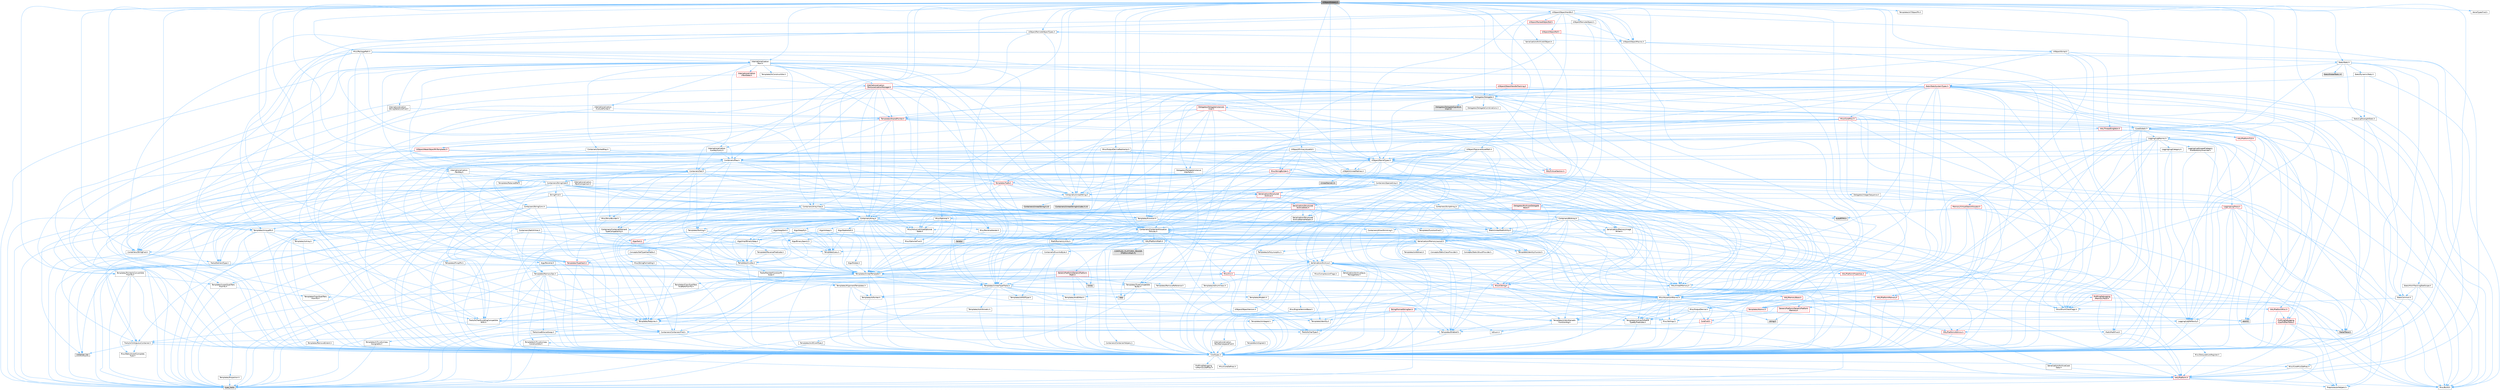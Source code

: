 digraph "UObjectGlobals.h"
{
 // INTERACTIVE_SVG=YES
 // LATEX_PDF_SIZE
  bgcolor="transparent";
  edge [fontname=Helvetica,fontsize=10,labelfontname=Helvetica,labelfontsize=10];
  node [fontname=Helvetica,fontsize=10,shape=box,height=0.2,width=0.4];
  Node1 [id="Node000001",label="UObjectGlobals.h",height=0.2,width=0.4,color="gray40", fillcolor="grey60", style="filled", fontcolor="black",tooltip=" "];
  Node1 -> Node2 [id="edge1_Node000001_Node000002",color="steelblue1",style="solid",tooltip=" "];
  Node2 [id="Node000002",label="Containers/Array.h",height=0.2,width=0.4,color="grey40", fillcolor="white", style="filled",URL="$df/dd0/Array_8h.html",tooltip=" "];
  Node2 -> Node3 [id="edge2_Node000002_Node000003",color="steelblue1",style="solid",tooltip=" "];
  Node3 [id="Node000003",label="CoreTypes.h",height=0.2,width=0.4,color="grey40", fillcolor="white", style="filled",URL="$dc/dec/CoreTypes_8h.html",tooltip=" "];
  Node3 -> Node4 [id="edge3_Node000003_Node000004",color="steelblue1",style="solid",tooltip=" "];
  Node4 [id="Node000004",label="HAL/Platform.h",height=0.2,width=0.4,color="red", fillcolor="#FFF0F0", style="filled",URL="$d9/dd0/Platform_8h.html",tooltip=" "];
  Node4 -> Node5 [id="edge4_Node000004_Node000005",color="steelblue1",style="solid",tooltip=" "];
  Node5 [id="Node000005",label="Misc/Build.h",height=0.2,width=0.4,color="grey40", fillcolor="white", style="filled",URL="$d3/dbb/Build_8h.html",tooltip=" "];
  Node4 -> Node7 [id="edge5_Node000004_Node000007",color="steelblue1",style="solid",tooltip=" "];
  Node7 [id="Node000007",label="type_traits",height=0.2,width=0.4,color="grey60", fillcolor="#E0E0E0", style="filled",tooltip=" "];
  Node4 -> Node8 [id="edge6_Node000004_Node000008",color="steelblue1",style="solid",tooltip=" "];
  Node8 [id="Node000008",label="PreprocessorHelpers.h",height=0.2,width=0.4,color="grey40", fillcolor="white", style="filled",URL="$db/ddb/PreprocessorHelpers_8h.html",tooltip=" "];
  Node3 -> Node14 [id="edge7_Node000003_Node000014",color="steelblue1",style="solid",tooltip=" "];
  Node14 [id="Node000014",label="ProfilingDebugging\l/UMemoryDefines.h",height=0.2,width=0.4,color="grey40", fillcolor="white", style="filled",URL="$d2/da2/UMemoryDefines_8h.html",tooltip=" "];
  Node3 -> Node15 [id="edge8_Node000003_Node000015",color="steelblue1",style="solid",tooltip=" "];
  Node15 [id="Node000015",label="Misc/CoreMiscDefines.h",height=0.2,width=0.4,color="grey40", fillcolor="white", style="filled",URL="$da/d38/CoreMiscDefines_8h.html",tooltip=" "];
  Node15 -> Node4 [id="edge9_Node000015_Node000004",color="steelblue1",style="solid",tooltip=" "];
  Node15 -> Node8 [id="edge10_Node000015_Node000008",color="steelblue1",style="solid",tooltip=" "];
  Node3 -> Node16 [id="edge11_Node000003_Node000016",color="steelblue1",style="solid",tooltip=" "];
  Node16 [id="Node000016",label="Misc/CoreDefines.h",height=0.2,width=0.4,color="grey40", fillcolor="white", style="filled",URL="$d3/dd2/CoreDefines_8h.html",tooltip=" "];
  Node2 -> Node17 [id="edge12_Node000002_Node000017",color="steelblue1",style="solid",tooltip=" "];
  Node17 [id="Node000017",label="Misc/AssertionMacros.h",height=0.2,width=0.4,color="grey40", fillcolor="white", style="filled",URL="$d0/dfa/AssertionMacros_8h.html",tooltip=" "];
  Node17 -> Node3 [id="edge13_Node000017_Node000003",color="steelblue1",style="solid",tooltip=" "];
  Node17 -> Node4 [id="edge14_Node000017_Node000004",color="steelblue1",style="solid",tooltip=" "];
  Node17 -> Node18 [id="edge15_Node000017_Node000018",color="steelblue1",style="solid",tooltip=" "];
  Node18 [id="Node000018",label="HAL/PlatformMisc.h",height=0.2,width=0.4,color="red", fillcolor="#FFF0F0", style="filled",URL="$d0/df5/PlatformMisc_8h.html",tooltip=" "];
  Node18 -> Node3 [id="edge16_Node000018_Node000003",color="steelblue1",style="solid",tooltip=" "];
  Node18 -> Node46 [id="edge17_Node000018_Node000046",color="steelblue1",style="solid",tooltip=" "];
  Node46 [id="Node000046",label="ProfilingDebugging\l/CpuProfilerTrace.h",height=0.2,width=0.4,color="red", fillcolor="#FFF0F0", style="filled",URL="$da/dcb/CpuProfilerTrace_8h.html",tooltip=" "];
  Node46 -> Node3 [id="edge18_Node000046_Node000003",color="steelblue1",style="solid",tooltip=" "];
  Node46 -> Node26 [id="edge19_Node000046_Node000026",color="steelblue1",style="solid",tooltip=" "];
  Node26 [id="Node000026",label="Containers/ContainersFwd.h",height=0.2,width=0.4,color="grey40", fillcolor="white", style="filled",URL="$d4/d0a/ContainersFwd_8h.html",tooltip=" "];
  Node26 -> Node4 [id="edge20_Node000026_Node000004",color="steelblue1",style="solid",tooltip=" "];
  Node26 -> Node3 [id="edge21_Node000026_Node000003",color="steelblue1",style="solid",tooltip=" "];
  Node26 -> Node23 [id="edge22_Node000026_Node000023",color="steelblue1",style="solid",tooltip=" "];
  Node23 [id="Node000023",label="Traits/IsContiguousContainer.h",height=0.2,width=0.4,color="grey40", fillcolor="white", style="filled",URL="$d5/d3c/IsContiguousContainer_8h.html",tooltip=" "];
  Node23 -> Node3 [id="edge23_Node000023_Node000003",color="steelblue1",style="solid",tooltip=" "];
  Node23 -> Node24 [id="edge24_Node000023_Node000024",color="steelblue1",style="solid",tooltip=" "];
  Node24 [id="Node000024",label="Misc/StaticAssertComplete\lType.h",height=0.2,width=0.4,color="grey40", fillcolor="white", style="filled",URL="$d5/d4e/StaticAssertCompleteType_8h.html",tooltip=" "];
  Node23 -> Node22 [id="edge25_Node000023_Node000022",color="steelblue1",style="solid",tooltip=" "];
  Node22 [id="Node000022",label="initializer_list",height=0.2,width=0.4,color="grey60", fillcolor="#E0E0E0", style="filled",tooltip=" "];
  Node46 -> Node47 [id="edge26_Node000046_Node000047",color="steelblue1",style="solid",tooltip=" "];
  Node47 [id="Node000047",label="HAL/PlatformAtomics.h",height=0.2,width=0.4,color="red", fillcolor="#FFF0F0", style="filled",URL="$d3/d36/PlatformAtomics_8h.html",tooltip=" "];
  Node47 -> Node3 [id="edge27_Node000047_Node000003",color="steelblue1",style="solid",tooltip=" "];
  Node46 -> Node8 [id="edge28_Node000046_Node000008",color="steelblue1",style="solid",tooltip=" "];
  Node46 -> Node5 [id="edge29_Node000046_Node000005",color="steelblue1",style="solid",tooltip=" "];
  Node46 -> Node53 [id="edge30_Node000046_Node000053",color="steelblue1",style="solid",tooltip=" "];
  Node53 [id="Node000053",label="Trace/Trace.h",height=0.2,width=0.4,color="grey60", fillcolor="#E0E0E0", style="filled",tooltip=" "];
  Node17 -> Node8 [id="edge31_Node000017_Node000008",color="steelblue1",style="solid",tooltip=" "];
  Node17 -> Node54 [id="edge32_Node000017_Node000054",color="steelblue1",style="solid",tooltip=" "];
  Node54 [id="Node000054",label="Templates/EnableIf.h",height=0.2,width=0.4,color="grey40", fillcolor="white", style="filled",URL="$d7/d60/EnableIf_8h.html",tooltip=" "];
  Node54 -> Node3 [id="edge33_Node000054_Node000003",color="steelblue1",style="solid",tooltip=" "];
  Node17 -> Node55 [id="edge34_Node000017_Node000055",color="steelblue1",style="solid",tooltip=" "];
  Node55 [id="Node000055",label="Templates/IsArrayOrRefOf\lTypeByPredicate.h",height=0.2,width=0.4,color="grey40", fillcolor="white", style="filled",URL="$d6/da1/IsArrayOrRefOfTypeByPredicate_8h.html",tooltip=" "];
  Node55 -> Node3 [id="edge35_Node000055_Node000003",color="steelblue1",style="solid",tooltip=" "];
  Node17 -> Node56 [id="edge36_Node000017_Node000056",color="steelblue1",style="solid",tooltip=" "];
  Node56 [id="Node000056",label="Templates/IsValidVariadic\lFunctionArg.h",height=0.2,width=0.4,color="grey40", fillcolor="white", style="filled",URL="$d0/dc8/IsValidVariadicFunctionArg_8h.html",tooltip=" "];
  Node56 -> Node3 [id="edge37_Node000056_Node000003",color="steelblue1",style="solid",tooltip=" "];
  Node56 -> Node57 [id="edge38_Node000056_Node000057",color="steelblue1",style="solid",tooltip=" "];
  Node57 [id="Node000057",label="IsEnum.h",height=0.2,width=0.4,color="grey40", fillcolor="white", style="filled",URL="$d4/de5/IsEnum_8h.html",tooltip=" "];
  Node56 -> Node7 [id="edge39_Node000056_Node000007",color="steelblue1",style="solid",tooltip=" "];
  Node17 -> Node58 [id="edge40_Node000017_Node000058",color="steelblue1",style="solid",tooltip=" "];
  Node58 [id="Node000058",label="Traits/IsCharEncodingCompatible\lWith.h",height=0.2,width=0.4,color="grey40", fillcolor="white", style="filled",URL="$df/dd1/IsCharEncodingCompatibleWith_8h.html",tooltip=" "];
  Node58 -> Node7 [id="edge41_Node000058_Node000007",color="steelblue1",style="solid",tooltip=" "];
  Node58 -> Node59 [id="edge42_Node000058_Node000059",color="steelblue1",style="solid",tooltip=" "];
  Node59 [id="Node000059",label="Traits/IsCharType.h",height=0.2,width=0.4,color="grey40", fillcolor="white", style="filled",URL="$db/d51/IsCharType_8h.html",tooltip=" "];
  Node59 -> Node3 [id="edge43_Node000059_Node000003",color="steelblue1",style="solid",tooltip=" "];
  Node17 -> Node60 [id="edge44_Node000017_Node000060",color="steelblue1",style="solid",tooltip=" "];
  Node60 [id="Node000060",label="Misc/VarArgs.h",height=0.2,width=0.4,color="grey40", fillcolor="white", style="filled",URL="$d5/d6f/VarArgs_8h.html",tooltip=" "];
  Node60 -> Node3 [id="edge45_Node000060_Node000003",color="steelblue1",style="solid",tooltip=" "];
  Node17 -> Node61 [id="edge46_Node000017_Node000061",color="steelblue1",style="solid",tooltip=" "];
  Node61 [id="Node000061",label="String/FormatStringSan.h",height=0.2,width=0.4,color="red", fillcolor="#FFF0F0", style="filled",URL="$d3/d8b/FormatStringSan_8h.html",tooltip=" "];
  Node61 -> Node7 [id="edge47_Node000061_Node000007",color="steelblue1",style="solid",tooltip=" "];
  Node61 -> Node3 [id="edge48_Node000061_Node000003",color="steelblue1",style="solid",tooltip=" "];
  Node61 -> Node62 [id="edge49_Node000061_Node000062",color="steelblue1",style="solid",tooltip=" "];
  Node62 [id="Node000062",label="Templates/Requires.h",height=0.2,width=0.4,color="grey40", fillcolor="white", style="filled",URL="$dc/d96/Requires_8h.html",tooltip=" "];
  Node62 -> Node54 [id="edge50_Node000062_Node000054",color="steelblue1",style="solid",tooltip=" "];
  Node62 -> Node7 [id="edge51_Node000062_Node000007",color="steelblue1",style="solid",tooltip=" "];
  Node61 -> Node63 [id="edge52_Node000061_Node000063",color="steelblue1",style="solid",tooltip=" "];
  Node63 [id="Node000063",label="Templates/Identity.h",height=0.2,width=0.4,color="grey40", fillcolor="white", style="filled",URL="$d0/dd5/Identity_8h.html",tooltip=" "];
  Node61 -> Node56 [id="edge53_Node000061_Node000056",color="steelblue1",style="solid",tooltip=" "];
  Node61 -> Node59 [id="edge54_Node000061_Node000059",color="steelblue1",style="solid",tooltip=" "];
  Node61 -> Node26 [id="edge55_Node000061_Node000026",color="steelblue1",style="solid",tooltip=" "];
  Node17 -> Node67 [id="edge56_Node000017_Node000067",color="steelblue1",style="solid",tooltip=" "];
  Node67 [id="Node000067",label="atomic",height=0.2,width=0.4,color="grey60", fillcolor="#E0E0E0", style="filled",tooltip=" "];
  Node2 -> Node68 [id="edge57_Node000002_Node000068",color="steelblue1",style="solid",tooltip=" "];
  Node68 [id="Node000068",label="Misc/IntrusiveUnsetOptional\lState.h",height=0.2,width=0.4,color="grey40", fillcolor="white", style="filled",URL="$d2/d0a/IntrusiveUnsetOptionalState_8h.html",tooltip=" "];
  Node68 -> Node69 [id="edge58_Node000068_Node000069",color="steelblue1",style="solid",tooltip=" "];
  Node69 [id="Node000069",label="Misc/OptionalFwd.h",height=0.2,width=0.4,color="grey40", fillcolor="white", style="filled",URL="$dc/d50/OptionalFwd_8h.html",tooltip=" "];
  Node2 -> Node70 [id="edge59_Node000002_Node000070",color="steelblue1",style="solid",tooltip=" "];
  Node70 [id="Node000070",label="Misc/ReverseIterate.h",height=0.2,width=0.4,color="grey40", fillcolor="white", style="filled",URL="$db/de3/ReverseIterate_8h.html",tooltip=" "];
  Node70 -> Node4 [id="edge60_Node000070_Node000004",color="steelblue1",style="solid",tooltip=" "];
  Node70 -> Node71 [id="edge61_Node000070_Node000071",color="steelblue1",style="solid",tooltip=" "];
  Node71 [id="Node000071",label="iterator",height=0.2,width=0.4,color="grey60", fillcolor="#E0E0E0", style="filled",tooltip=" "];
  Node2 -> Node72 [id="edge62_Node000002_Node000072",color="steelblue1",style="solid",tooltip=" "];
  Node72 [id="Node000072",label="HAL/UnrealMemory.h",height=0.2,width=0.4,color="grey40", fillcolor="white", style="filled",URL="$d9/d96/UnrealMemory_8h.html",tooltip=" "];
  Node72 -> Node3 [id="edge63_Node000072_Node000003",color="steelblue1",style="solid",tooltip=" "];
  Node72 -> Node73 [id="edge64_Node000072_Node000073",color="steelblue1",style="solid",tooltip=" "];
  Node73 [id="Node000073",label="GenericPlatform/GenericPlatform\lMemory.h",height=0.2,width=0.4,color="red", fillcolor="#FFF0F0", style="filled",URL="$dd/d22/GenericPlatformMemory_8h.html",tooltip=" "];
  Node73 -> Node25 [id="edge65_Node000073_Node000025",color="steelblue1",style="solid",tooltip=" "];
  Node25 [id="Node000025",label="CoreFwd.h",height=0.2,width=0.4,color="red", fillcolor="#FFF0F0", style="filled",URL="$d1/d1e/CoreFwd_8h.html",tooltip=" "];
  Node25 -> Node3 [id="edge66_Node000025_Node000003",color="steelblue1",style="solid",tooltip=" "];
  Node25 -> Node26 [id="edge67_Node000025_Node000026",color="steelblue1",style="solid",tooltip=" "];
  Node25 -> Node27 [id="edge68_Node000025_Node000027",color="steelblue1",style="solid",tooltip=" "];
  Node27 [id="Node000027",label="Math/MathFwd.h",height=0.2,width=0.4,color="grey40", fillcolor="white", style="filled",URL="$d2/d10/MathFwd_8h.html",tooltip=" "];
  Node27 -> Node4 [id="edge69_Node000027_Node000004",color="steelblue1",style="solid",tooltip=" "];
  Node73 -> Node3 [id="edge70_Node000073_Node000003",color="steelblue1",style="solid",tooltip=" "];
  Node73 -> Node39 [id="edge71_Node000073_Node000039",color="steelblue1",style="solid",tooltip=" "];
  Node39 [id="Node000039",label="string.h",height=0.2,width=0.4,color="grey60", fillcolor="#E0E0E0", style="filled",tooltip=" "];
  Node72 -> Node76 [id="edge72_Node000072_Node000076",color="steelblue1",style="solid",tooltip=" "];
  Node76 [id="Node000076",label="HAL/MemoryBase.h",height=0.2,width=0.4,color="red", fillcolor="#FFF0F0", style="filled",URL="$d6/d9f/MemoryBase_8h.html",tooltip=" "];
  Node76 -> Node3 [id="edge73_Node000076_Node000003",color="steelblue1",style="solid",tooltip=" "];
  Node76 -> Node47 [id="edge74_Node000076_Node000047",color="steelblue1",style="solid",tooltip=" "];
  Node76 -> Node78 [id="edge75_Node000076_Node000078",color="steelblue1",style="solid",tooltip=" "];
  Node78 [id="Node000078",label="Misc/OutputDevice.h",height=0.2,width=0.4,color="grey40", fillcolor="white", style="filled",URL="$d7/d32/OutputDevice_8h.html",tooltip=" "];
  Node78 -> Node25 [id="edge76_Node000078_Node000025",color="steelblue1",style="solid",tooltip=" "];
  Node78 -> Node3 [id="edge77_Node000078_Node000003",color="steelblue1",style="solid",tooltip=" "];
  Node78 -> Node79 [id="edge78_Node000078_Node000079",color="steelblue1",style="solid",tooltip=" "];
  Node79 [id="Node000079",label="Logging/LogVerbosity.h",height=0.2,width=0.4,color="grey40", fillcolor="white", style="filled",URL="$d2/d8f/LogVerbosity_8h.html",tooltip=" "];
  Node79 -> Node3 [id="edge79_Node000079_Node000003",color="steelblue1",style="solid",tooltip=" "];
  Node78 -> Node60 [id="edge80_Node000078_Node000060",color="steelblue1",style="solid",tooltip=" "];
  Node78 -> Node55 [id="edge81_Node000078_Node000055",color="steelblue1",style="solid",tooltip=" "];
  Node78 -> Node56 [id="edge82_Node000078_Node000056",color="steelblue1",style="solid",tooltip=" "];
  Node78 -> Node58 [id="edge83_Node000078_Node000058",color="steelblue1",style="solid",tooltip=" "];
  Node76 -> Node80 [id="edge84_Node000076_Node000080",color="steelblue1",style="solid",tooltip=" "];
  Node80 [id="Node000080",label="Templates/Atomic.h",height=0.2,width=0.4,color="red", fillcolor="#FFF0F0", style="filled",URL="$d3/d91/Atomic_8h.html",tooltip=" "];
  Node80 -> Node83 [id="edge85_Node000080_Node000083",color="steelblue1",style="solid",tooltip=" "];
  Node83 [id="Node000083",label="Templates/IsIntegral.h",height=0.2,width=0.4,color="grey40", fillcolor="white", style="filled",URL="$da/d64/IsIntegral_8h.html",tooltip=" "];
  Node83 -> Node3 [id="edge86_Node000083_Node000003",color="steelblue1",style="solid",tooltip=" "];
  Node80 -> Node67 [id="edge87_Node000080_Node000067",color="steelblue1",style="solid",tooltip=" "];
  Node72 -> Node89 [id="edge88_Node000072_Node000089",color="steelblue1",style="solid",tooltip=" "];
  Node89 [id="Node000089",label="HAL/PlatformMemory.h",height=0.2,width=0.4,color="red", fillcolor="#FFF0F0", style="filled",URL="$de/d68/PlatformMemory_8h.html",tooltip=" "];
  Node89 -> Node3 [id="edge89_Node000089_Node000003",color="steelblue1",style="solid",tooltip=" "];
  Node89 -> Node73 [id="edge90_Node000089_Node000073",color="steelblue1",style="solid",tooltip=" "];
  Node72 -> Node91 [id="edge91_Node000072_Node000091",color="steelblue1",style="solid",tooltip=" "];
  Node91 [id="Node000091",label="ProfilingDebugging\l/MemoryTrace.h",height=0.2,width=0.4,color="red", fillcolor="#FFF0F0", style="filled",URL="$da/dd7/MemoryTrace_8h.html",tooltip=" "];
  Node91 -> Node4 [id="edge92_Node000091_Node000004",color="steelblue1",style="solid",tooltip=" "];
  Node91 -> Node42 [id="edge93_Node000091_Node000042",color="steelblue1",style="solid",tooltip=" "];
  Node42 [id="Node000042",label="Misc/EnumClassFlags.h",height=0.2,width=0.4,color="grey40", fillcolor="white", style="filled",URL="$d8/de7/EnumClassFlags_8h.html",tooltip=" "];
  Node91 -> Node53 [id="edge94_Node000091_Node000053",color="steelblue1",style="solid",tooltip=" "];
  Node72 -> Node92 [id="edge95_Node000072_Node000092",color="steelblue1",style="solid",tooltip=" "];
  Node92 [id="Node000092",label="Templates/IsPointer.h",height=0.2,width=0.4,color="grey40", fillcolor="white", style="filled",URL="$d7/d05/IsPointer_8h.html",tooltip=" "];
  Node92 -> Node3 [id="edge96_Node000092_Node000003",color="steelblue1",style="solid",tooltip=" "];
  Node2 -> Node93 [id="edge97_Node000002_Node000093",color="steelblue1",style="solid",tooltip=" "];
  Node93 [id="Node000093",label="Templates/UnrealTypeTraits.h",height=0.2,width=0.4,color="grey40", fillcolor="white", style="filled",URL="$d2/d2d/UnrealTypeTraits_8h.html",tooltip=" "];
  Node93 -> Node3 [id="edge98_Node000093_Node000003",color="steelblue1",style="solid",tooltip=" "];
  Node93 -> Node92 [id="edge99_Node000093_Node000092",color="steelblue1",style="solid",tooltip=" "];
  Node93 -> Node17 [id="edge100_Node000093_Node000017",color="steelblue1",style="solid",tooltip=" "];
  Node93 -> Node85 [id="edge101_Node000093_Node000085",color="steelblue1",style="solid",tooltip=" "];
  Node85 [id="Node000085",label="Templates/AndOrNot.h",height=0.2,width=0.4,color="grey40", fillcolor="white", style="filled",URL="$db/d0a/AndOrNot_8h.html",tooltip=" "];
  Node85 -> Node3 [id="edge102_Node000085_Node000003",color="steelblue1",style="solid",tooltip=" "];
  Node93 -> Node54 [id="edge103_Node000093_Node000054",color="steelblue1",style="solid",tooltip=" "];
  Node93 -> Node94 [id="edge104_Node000093_Node000094",color="steelblue1",style="solid",tooltip=" "];
  Node94 [id="Node000094",label="Templates/IsArithmetic.h",height=0.2,width=0.4,color="grey40", fillcolor="white", style="filled",URL="$d2/d5d/IsArithmetic_8h.html",tooltip=" "];
  Node94 -> Node3 [id="edge105_Node000094_Node000003",color="steelblue1",style="solid",tooltip=" "];
  Node93 -> Node57 [id="edge106_Node000093_Node000057",color="steelblue1",style="solid",tooltip=" "];
  Node93 -> Node95 [id="edge107_Node000093_Node000095",color="steelblue1",style="solid",tooltip=" "];
  Node95 [id="Node000095",label="Templates/Models.h",height=0.2,width=0.4,color="grey40", fillcolor="white", style="filled",URL="$d3/d0c/Models_8h.html",tooltip=" "];
  Node95 -> Node63 [id="edge108_Node000095_Node000063",color="steelblue1",style="solid",tooltip=" "];
  Node93 -> Node96 [id="edge109_Node000093_Node000096",color="steelblue1",style="solid",tooltip=" "];
  Node96 [id="Node000096",label="Templates/IsPODType.h",height=0.2,width=0.4,color="grey40", fillcolor="white", style="filled",URL="$d7/db1/IsPODType_8h.html",tooltip=" "];
  Node96 -> Node3 [id="edge110_Node000096_Node000003",color="steelblue1",style="solid",tooltip=" "];
  Node93 -> Node97 [id="edge111_Node000093_Node000097",color="steelblue1",style="solid",tooltip=" "];
  Node97 [id="Node000097",label="Templates/IsUECoreType.h",height=0.2,width=0.4,color="grey40", fillcolor="white", style="filled",URL="$d1/db8/IsUECoreType_8h.html",tooltip=" "];
  Node97 -> Node3 [id="edge112_Node000097_Node000003",color="steelblue1",style="solid",tooltip=" "];
  Node97 -> Node7 [id="edge113_Node000097_Node000007",color="steelblue1",style="solid",tooltip=" "];
  Node93 -> Node86 [id="edge114_Node000093_Node000086",color="steelblue1",style="solid",tooltip=" "];
  Node86 [id="Node000086",label="Templates/IsTriviallyCopy\lConstructible.h",height=0.2,width=0.4,color="grey40", fillcolor="white", style="filled",URL="$d3/d78/IsTriviallyCopyConstructible_8h.html",tooltip=" "];
  Node86 -> Node3 [id="edge115_Node000086_Node000003",color="steelblue1",style="solid",tooltip=" "];
  Node86 -> Node7 [id="edge116_Node000086_Node000007",color="steelblue1",style="solid",tooltip=" "];
  Node2 -> Node98 [id="edge117_Node000002_Node000098",color="steelblue1",style="solid",tooltip=" "];
  Node98 [id="Node000098",label="Templates/UnrealTemplate.h",height=0.2,width=0.4,color="grey40", fillcolor="white", style="filled",URL="$d4/d24/UnrealTemplate_8h.html",tooltip=" "];
  Node98 -> Node3 [id="edge118_Node000098_Node000003",color="steelblue1",style="solid",tooltip=" "];
  Node98 -> Node92 [id="edge119_Node000098_Node000092",color="steelblue1",style="solid",tooltip=" "];
  Node98 -> Node72 [id="edge120_Node000098_Node000072",color="steelblue1",style="solid",tooltip=" "];
  Node98 -> Node99 [id="edge121_Node000098_Node000099",color="steelblue1",style="solid",tooltip=" "];
  Node99 [id="Node000099",label="Templates/CopyQualifiers\lAndRefsFromTo.h",height=0.2,width=0.4,color="grey40", fillcolor="white", style="filled",URL="$d3/db3/CopyQualifiersAndRefsFromTo_8h.html",tooltip=" "];
  Node99 -> Node100 [id="edge122_Node000099_Node000100",color="steelblue1",style="solid",tooltip=" "];
  Node100 [id="Node000100",label="Templates/CopyQualifiers\lFromTo.h",height=0.2,width=0.4,color="grey40", fillcolor="white", style="filled",URL="$d5/db4/CopyQualifiersFromTo_8h.html",tooltip=" "];
  Node98 -> Node93 [id="edge123_Node000098_Node000093",color="steelblue1",style="solid",tooltip=" "];
  Node98 -> Node101 [id="edge124_Node000098_Node000101",color="steelblue1",style="solid",tooltip=" "];
  Node101 [id="Node000101",label="Templates/RemoveReference.h",height=0.2,width=0.4,color="grey40", fillcolor="white", style="filled",URL="$da/dbe/RemoveReference_8h.html",tooltip=" "];
  Node101 -> Node3 [id="edge125_Node000101_Node000003",color="steelblue1",style="solid",tooltip=" "];
  Node98 -> Node62 [id="edge126_Node000098_Node000062",color="steelblue1",style="solid",tooltip=" "];
  Node98 -> Node102 [id="edge127_Node000098_Node000102",color="steelblue1",style="solid",tooltip=" "];
  Node102 [id="Node000102",label="Templates/TypeCompatible\lBytes.h",height=0.2,width=0.4,color="grey40", fillcolor="white", style="filled",URL="$df/d0a/TypeCompatibleBytes_8h.html",tooltip=" "];
  Node102 -> Node3 [id="edge128_Node000102_Node000003",color="steelblue1",style="solid",tooltip=" "];
  Node102 -> Node39 [id="edge129_Node000102_Node000039",color="steelblue1",style="solid",tooltip=" "];
  Node102 -> Node31 [id="edge130_Node000102_Node000031",color="steelblue1",style="solid",tooltip=" "];
  Node31 [id="Node000031",label="new",height=0.2,width=0.4,color="grey60", fillcolor="#E0E0E0", style="filled",tooltip=" "];
  Node102 -> Node7 [id="edge131_Node000102_Node000007",color="steelblue1",style="solid",tooltip=" "];
  Node98 -> Node63 [id="edge132_Node000098_Node000063",color="steelblue1",style="solid",tooltip=" "];
  Node98 -> Node23 [id="edge133_Node000098_Node000023",color="steelblue1",style="solid",tooltip=" "];
  Node98 -> Node103 [id="edge134_Node000098_Node000103",color="steelblue1",style="solid",tooltip=" "];
  Node103 [id="Node000103",label="Traits/UseBitwiseSwap.h",height=0.2,width=0.4,color="grey40", fillcolor="white", style="filled",URL="$db/df3/UseBitwiseSwap_8h.html",tooltip=" "];
  Node103 -> Node3 [id="edge135_Node000103_Node000003",color="steelblue1",style="solid",tooltip=" "];
  Node103 -> Node7 [id="edge136_Node000103_Node000007",color="steelblue1",style="solid",tooltip=" "];
  Node98 -> Node7 [id="edge137_Node000098_Node000007",color="steelblue1",style="solid",tooltip=" "];
  Node2 -> Node104 [id="edge138_Node000002_Node000104",color="steelblue1",style="solid",tooltip=" "];
  Node104 [id="Node000104",label="Containers/AllowShrinking.h",height=0.2,width=0.4,color="grey40", fillcolor="white", style="filled",URL="$d7/d1a/AllowShrinking_8h.html",tooltip=" "];
  Node104 -> Node3 [id="edge139_Node000104_Node000003",color="steelblue1",style="solid",tooltip=" "];
  Node2 -> Node105 [id="edge140_Node000002_Node000105",color="steelblue1",style="solid",tooltip=" "];
  Node105 [id="Node000105",label="Containers/ContainerAllocation\lPolicies.h",height=0.2,width=0.4,color="grey40", fillcolor="white", style="filled",URL="$d7/dff/ContainerAllocationPolicies_8h.html",tooltip=" "];
  Node105 -> Node3 [id="edge141_Node000105_Node000003",color="steelblue1",style="solid",tooltip=" "];
  Node105 -> Node106 [id="edge142_Node000105_Node000106",color="steelblue1",style="solid",tooltip=" "];
  Node106 [id="Node000106",label="Containers/ContainerHelpers.h",height=0.2,width=0.4,color="grey40", fillcolor="white", style="filled",URL="$d7/d33/ContainerHelpers_8h.html",tooltip=" "];
  Node106 -> Node3 [id="edge143_Node000106_Node000003",color="steelblue1",style="solid",tooltip=" "];
  Node105 -> Node105 [id="edge144_Node000105_Node000105",color="steelblue1",style="solid",tooltip=" "];
  Node105 -> Node107 [id="edge145_Node000105_Node000107",color="steelblue1",style="solid",tooltip=" "];
  Node107 [id="Node000107",label="HAL/PlatformMath.h",height=0.2,width=0.4,color="grey40", fillcolor="white", style="filled",URL="$dc/d53/PlatformMath_8h.html",tooltip=" "];
  Node107 -> Node3 [id="edge146_Node000107_Node000003",color="steelblue1",style="solid",tooltip=" "];
  Node107 -> Node108 [id="edge147_Node000107_Node000108",color="steelblue1",style="solid",tooltip=" "];
  Node108 [id="Node000108",label="GenericPlatform/GenericPlatform\lMath.h",height=0.2,width=0.4,color="red", fillcolor="#FFF0F0", style="filled",URL="$d5/d79/GenericPlatformMath_8h.html",tooltip=" "];
  Node108 -> Node3 [id="edge148_Node000108_Node000003",color="steelblue1",style="solid",tooltip=" "];
  Node108 -> Node26 [id="edge149_Node000108_Node000026",color="steelblue1",style="solid",tooltip=" "];
  Node108 -> Node85 [id="edge150_Node000108_Node000085",color="steelblue1",style="solid",tooltip=" "];
  Node108 -> Node93 [id="edge151_Node000108_Node000093",color="steelblue1",style="solid",tooltip=" "];
  Node108 -> Node62 [id="edge152_Node000108_Node000062",color="steelblue1",style="solid",tooltip=" "];
  Node108 -> Node102 [id="edge153_Node000108_Node000102",color="steelblue1",style="solid",tooltip=" "];
  Node108 -> Node113 [id="edge154_Node000108_Node000113",color="steelblue1",style="solid",tooltip=" "];
  Node113 [id="Node000113",label="limits",height=0.2,width=0.4,color="grey60", fillcolor="#E0E0E0", style="filled",tooltip=" "];
  Node108 -> Node7 [id="edge155_Node000108_Node000007",color="steelblue1",style="solid",tooltip=" "];
  Node107 -> Node114 [id="edge156_Node000107_Node000114",color="steelblue1",style="solid",tooltip=" "];
  Node114 [id="Node000114",label="COMPILED_PLATFORM_HEADER\l(PlatformMath.h)",height=0.2,width=0.4,color="grey60", fillcolor="#E0E0E0", style="filled",tooltip=" "];
  Node105 -> Node72 [id="edge157_Node000105_Node000072",color="steelblue1",style="solid",tooltip=" "];
  Node105 -> Node40 [id="edge158_Node000105_Node000040",color="steelblue1",style="solid",tooltip=" "];
  Node40 [id="Node000040",label="Math/NumericLimits.h",height=0.2,width=0.4,color="grey40", fillcolor="white", style="filled",URL="$df/d1b/NumericLimits_8h.html",tooltip=" "];
  Node40 -> Node3 [id="edge159_Node000040_Node000003",color="steelblue1",style="solid",tooltip=" "];
  Node105 -> Node17 [id="edge160_Node000105_Node000017",color="steelblue1",style="solid",tooltip=" "];
  Node105 -> Node115 [id="edge161_Node000105_Node000115",color="steelblue1",style="solid",tooltip=" "];
  Node115 [id="Node000115",label="Templates/IsPolymorphic.h",height=0.2,width=0.4,color="grey40", fillcolor="white", style="filled",URL="$dc/d20/IsPolymorphic_8h.html",tooltip=" "];
  Node105 -> Node116 [id="edge162_Node000105_Node000116",color="steelblue1",style="solid",tooltip=" "];
  Node116 [id="Node000116",label="Templates/MemoryOps.h",height=0.2,width=0.4,color="grey40", fillcolor="white", style="filled",URL="$db/dea/MemoryOps_8h.html",tooltip=" "];
  Node116 -> Node3 [id="edge163_Node000116_Node000003",color="steelblue1",style="solid",tooltip=" "];
  Node116 -> Node72 [id="edge164_Node000116_Node000072",color="steelblue1",style="solid",tooltip=" "];
  Node116 -> Node87 [id="edge165_Node000116_Node000087",color="steelblue1",style="solid",tooltip=" "];
  Node87 [id="Node000087",label="Templates/IsTriviallyCopy\lAssignable.h",height=0.2,width=0.4,color="grey40", fillcolor="white", style="filled",URL="$d2/df2/IsTriviallyCopyAssignable_8h.html",tooltip=" "];
  Node87 -> Node3 [id="edge166_Node000087_Node000003",color="steelblue1",style="solid",tooltip=" "];
  Node87 -> Node7 [id="edge167_Node000087_Node000007",color="steelblue1",style="solid",tooltip=" "];
  Node116 -> Node86 [id="edge168_Node000116_Node000086",color="steelblue1",style="solid",tooltip=" "];
  Node116 -> Node62 [id="edge169_Node000116_Node000062",color="steelblue1",style="solid",tooltip=" "];
  Node116 -> Node93 [id="edge170_Node000116_Node000093",color="steelblue1",style="solid",tooltip=" "];
  Node116 -> Node103 [id="edge171_Node000116_Node000103",color="steelblue1",style="solid",tooltip=" "];
  Node116 -> Node31 [id="edge172_Node000116_Node000031",color="steelblue1",style="solid",tooltip=" "];
  Node116 -> Node7 [id="edge173_Node000116_Node000007",color="steelblue1",style="solid",tooltip=" "];
  Node105 -> Node102 [id="edge174_Node000105_Node000102",color="steelblue1",style="solid",tooltip=" "];
  Node105 -> Node7 [id="edge175_Node000105_Node000007",color="steelblue1",style="solid",tooltip=" "];
  Node2 -> Node117 [id="edge176_Node000002_Node000117",color="steelblue1",style="solid",tooltip=" "];
  Node117 [id="Node000117",label="Containers/ContainerElement\lTypeCompatibility.h",height=0.2,width=0.4,color="grey40", fillcolor="white", style="filled",URL="$df/ddf/ContainerElementTypeCompatibility_8h.html",tooltip=" "];
  Node117 -> Node3 [id="edge177_Node000117_Node000003",color="steelblue1",style="solid",tooltip=" "];
  Node117 -> Node93 [id="edge178_Node000117_Node000093",color="steelblue1",style="solid",tooltip=" "];
  Node2 -> Node118 [id="edge179_Node000002_Node000118",color="steelblue1",style="solid",tooltip=" "];
  Node118 [id="Node000118",label="Serialization/Archive.h",height=0.2,width=0.4,color="grey40", fillcolor="white", style="filled",URL="$d7/d3b/Archive_8h.html",tooltip=" "];
  Node118 -> Node25 [id="edge180_Node000118_Node000025",color="steelblue1",style="solid",tooltip=" "];
  Node118 -> Node3 [id="edge181_Node000118_Node000003",color="steelblue1",style="solid",tooltip=" "];
  Node118 -> Node119 [id="edge182_Node000118_Node000119",color="steelblue1",style="solid",tooltip=" "];
  Node119 [id="Node000119",label="HAL/PlatformProperties.h",height=0.2,width=0.4,color="red", fillcolor="#FFF0F0", style="filled",URL="$d9/db0/PlatformProperties_8h.html",tooltip=" "];
  Node119 -> Node3 [id="edge183_Node000119_Node000003",color="steelblue1",style="solid",tooltip=" "];
  Node118 -> Node122 [id="edge184_Node000118_Node000122",color="steelblue1",style="solid",tooltip=" "];
  Node122 [id="Node000122",label="Internationalization\l/TextNamespaceFwd.h",height=0.2,width=0.4,color="grey40", fillcolor="white", style="filled",URL="$d8/d97/TextNamespaceFwd_8h.html",tooltip=" "];
  Node122 -> Node3 [id="edge185_Node000122_Node000003",color="steelblue1",style="solid",tooltip=" "];
  Node118 -> Node27 [id="edge186_Node000118_Node000027",color="steelblue1",style="solid",tooltip=" "];
  Node118 -> Node17 [id="edge187_Node000118_Node000017",color="steelblue1",style="solid",tooltip=" "];
  Node118 -> Node5 [id="edge188_Node000118_Node000005",color="steelblue1",style="solid",tooltip=" "];
  Node118 -> Node41 [id="edge189_Node000118_Node000041",color="steelblue1",style="solid",tooltip=" "];
  Node41 [id="Node000041",label="Misc/CompressionFlags.h",height=0.2,width=0.4,color="grey40", fillcolor="white", style="filled",URL="$d9/d76/CompressionFlags_8h.html",tooltip=" "];
  Node118 -> Node123 [id="edge190_Node000118_Node000123",color="steelblue1",style="solid",tooltip=" "];
  Node123 [id="Node000123",label="Misc/EngineVersionBase.h",height=0.2,width=0.4,color="grey40", fillcolor="white", style="filled",URL="$d5/d2b/EngineVersionBase_8h.html",tooltip=" "];
  Node123 -> Node3 [id="edge191_Node000123_Node000003",color="steelblue1",style="solid",tooltip=" "];
  Node118 -> Node60 [id="edge192_Node000118_Node000060",color="steelblue1",style="solid",tooltip=" "];
  Node118 -> Node124 [id="edge193_Node000118_Node000124",color="steelblue1",style="solid",tooltip=" "];
  Node124 [id="Node000124",label="Serialization/ArchiveCook\lData.h",height=0.2,width=0.4,color="grey40", fillcolor="white", style="filled",URL="$dc/db6/ArchiveCookData_8h.html",tooltip=" "];
  Node124 -> Node4 [id="edge194_Node000124_Node000004",color="steelblue1",style="solid",tooltip=" "];
  Node118 -> Node125 [id="edge195_Node000118_Node000125",color="steelblue1",style="solid",tooltip=" "];
  Node125 [id="Node000125",label="Serialization/ArchiveSave\lPackageData.h",height=0.2,width=0.4,color="grey40", fillcolor="white", style="filled",URL="$d1/d37/ArchiveSavePackageData_8h.html",tooltip=" "];
  Node118 -> Node54 [id="edge196_Node000118_Node000054",color="steelblue1",style="solid",tooltip=" "];
  Node118 -> Node55 [id="edge197_Node000118_Node000055",color="steelblue1",style="solid",tooltip=" "];
  Node118 -> Node126 [id="edge198_Node000118_Node000126",color="steelblue1",style="solid",tooltip=" "];
  Node126 [id="Node000126",label="Templates/IsEnumClass.h",height=0.2,width=0.4,color="grey40", fillcolor="white", style="filled",URL="$d7/d15/IsEnumClass_8h.html",tooltip=" "];
  Node126 -> Node3 [id="edge199_Node000126_Node000003",color="steelblue1",style="solid",tooltip=" "];
  Node126 -> Node85 [id="edge200_Node000126_Node000085",color="steelblue1",style="solid",tooltip=" "];
  Node118 -> Node112 [id="edge201_Node000118_Node000112",color="steelblue1",style="solid",tooltip=" "];
  Node112 [id="Node000112",label="Templates/IsSigned.h",height=0.2,width=0.4,color="grey40", fillcolor="white", style="filled",URL="$d8/dd8/IsSigned_8h.html",tooltip=" "];
  Node112 -> Node3 [id="edge202_Node000112_Node000003",color="steelblue1",style="solid",tooltip=" "];
  Node118 -> Node56 [id="edge203_Node000118_Node000056",color="steelblue1",style="solid",tooltip=" "];
  Node118 -> Node98 [id="edge204_Node000118_Node000098",color="steelblue1",style="solid",tooltip=" "];
  Node118 -> Node58 [id="edge205_Node000118_Node000058",color="steelblue1",style="solid",tooltip=" "];
  Node118 -> Node127 [id="edge206_Node000118_Node000127",color="steelblue1",style="solid",tooltip=" "];
  Node127 [id="Node000127",label="UObject/ObjectVersion.h",height=0.2,width=0.4,color="grey40", fillcolor="white", style="filled",URL="$da/d63/ObjectVersion_8h.html",tooltip=" "];
  Node127 -> Node3 [id="edge207_Node000127_Node000003",color="steelblue1",style="solid",tooltip=" "];
  Node2 -> Node128 [id="edge208_Node000002_Node000128",color="steelblue1",style="solid",tooltip=" "];
  Node128 [id="Node000128",label="Serialization/MemoryImage\lWriter.h",height=0.2,width=0.4,color="grey40", fillcolor="white", style="filled",URL="$d0/d08/MemoryImageWriter_8h.html",tooltip=" "];
  Node128 -> Node3 [id="edge209_Node000128_Node000003",color="steelblue1",style="solid",tooltip=" "];
  Node128 -> Node129 [id="edge210_Node000128_Node000129",color="steelblue1",style="solid",tooltip=" "];
  Node129 [id="Node000129",label="Serialization/MemoryLayout.h",height=0.2,width=0.4,color="grey40", fillcolor="white", style="filled",URL="$d7/d66/MemoryLayout_8h.html",tooltip=" "];
  Node129 -> Node130 [id="edge211_Node000129_Node000130",color="steelblue1",style="solid",tooltip=" "];
  Node130 [id="Node000130",label="Concepts/StaticClassProvider.h",height=0.2,width=0.4,color="grey40", fillcolor="white", style="filled",URL="$dd/d83/StaticClassProvider_8h.html",tooltip=" "];
  Node129 -> Node131 [id="edge212_Node000129_Node000131",color="steelblue1",style="solid",tooltip=" "];
  Node131 [id="Node000131",label="Concepts/StaticStructProvider.h",height=0.2,width=0.4,color="grey40", fillcolor="white", style="filled",URL="$d5/d77/StaticStructProvider_8h.html",tooltip=" "];
  Node129 -> Node132 [id="edge213_Node000129_Node000132",color="steelblue1",style="solid",tooltip=" "];
  Node132 [id="Node000132",label="Containers/EnumAsByte.h",height=0.2,width=0.4,color="grey40", fillcolor="white", style="filled",URL="$d6/d9a/EnumAsByte_8h.html",tooltip=" "];
  Node132 -> Node3 [id="edge214_Node000132_Node000003",color="steelblue1",style="solid",tooltip=" "];
  Node132 -> Node96 [id="edge215_Node000132_Node000096",color="steelblue1",style="solid",tooltip=" "];
  Node132 -> Node133 [id="edge216_Node000132_Node000133",color="steelblue1",style="solid",tooltip=" "];
  Node133 [id="Node000133",label="Templates/TypeHash.h",height=0.2,width=0.4,color="red", fillcolor="#FFF0F0", style="filled",URL="$d1/d62/TypeHash_8h.html",tooltip=" "];
  Node133 -> Node3 [id="edge217_Node000133_Node000003",color="steelblue1",style="solid",tooltip=" "];
  Node133 -> Node62 [id="edge218_Node000133_Node000062",color="steelblue1",style="solid",tooltip=" "];
  Node133 -> Node134 [id="edge219_Node000133_Node000134",color="steelblue1",style="solid",tooltip=" "];
  Node134 [id="Node000134",label="Misc/Crc.h",height=0.2,width=0.4,color="red", fillcolor="#FFF0F0", style="filled",URL="$d4/dd2/Crc_8h.html",tooltip=" "];
  Node134 -> Node3 [id="edge220_Node000134_Node000003",color="steelblue1",style="solid",tooltip=" "];
  Node134 -> Node17 [id="edge221_Node000134_Node000017",color="steelblue1",style="solid",tooltip=" "];
  Node134 -> Node135 [id="edge222_Node000134_Node000135",color="steelblue1",style="solid",tooltip=" "];
  Node135 [id="Node000135",label="Misc/CString.h",height=0.2,width=0.4,color="red", fillcolor="#FFF0F0", style="filled",URL="$d2/d49/CString_8h.html",tooltip=" "];
  Node135 -> Node3 [id="edge223_Node000135_Node000003",color="steelblue1",style="solid",tooltip=" "];
  Node135 -> Node17 [id="edge224_Node000135_Node000017",color="steelblue1",style="solid",tooltip=" "];
  Node135 -> Node60 [id="edge225_Node000135_Node000060",color="steelblue1",style="solid",tooltip=" "];
  Node135 -> Node55 [id="edge226_Node000135_Node000055",color="steelblue1",style="solid",tooltip=" "];
  Node135 -> Node56 [id="edge227_Node000135_Node000056",color="steelblue1",style="solid",tooltip=" "];
  Node135 -> Node58 [id="edge228_Node000135_Node000058",color="steelblue1",style="solid",tooltip=" "];
  Node134 -> Node93 [id="edge229_Node000134_Node000093",color="steelblue1",style="solid",tooltip=" "];
  Node134 -> Node59 [id="edge230_Node000134_Node000059",color="steelblue1",style="solid",tooltip=" "];
  Node133 -> Node7 [id="edge231_Node000133_Node000007",color="steelblue1",style="solid",tooltip=" "];
  Node129 -> Node20 [id="edge232_Node000129_Node000020",color="steelblue1",style="solid",tooltip=" "];
  Node20 [id="Node000020",label="Containers/StringFwd.h",height=0.2,width=0.4,color="grey40", fillcolor="white", style="filled",URL="$df/d37/StringFwd_8h.html",tooltip=" "];
  Node20 -> Node3 [id="edge233_Node000020_Node000003",color="steelblue1",style="solid",tooltip=" "];
  Node20 -> Node21 [id="edge234_Node000020_Node000021",color="steelblue1",style="solid",tooltip=" "];
  Node21 [id="Node000021",label="Traits/ElementType.h",height=0.2,width=0.4,color="grey40", fillcolor="white", style="filled",URL="$d5/d4f/ElementType_8h.html",tooltip=" "];
  Node21 -> Node4 [id="edge235_Node000021_Node000004",color="steelblue1",style="solid",tooltip=" "];
  Node21 -> Node22 [id="edge236_Node000021_Node000022",color="steelblue1",style="solid",tooltip=" "];
  Node21 -> Node7 [id="edge237_Node000021_Node000007",color="steelblue1",style="solid",tooltip=" "];
  Node20 -> Node23 [id="edge238_Node000020_Node000023",color="steelblue1",style="solid",tooltip=" "];
  Node129 -> Node72 [id="edge239_Node000129_Node000072",color="steelblue1",style="solid",tooltip=" "];
  Node129 -> Node140 [id="edge240_Node000129_Node000140",color="steelblue1",style="solid",tooltip=" "];
  Node140 [id="Node000140",label="Misc/DelayedAutoRegister.h",height=0.2,width=0.4,color="grey40", fillcolor="white", style="filled",URL="$d1/dda/DelayedAutoRegister_8h.html",tooltip=" "];
  Node140 -> Node4 [id="edge241_Node000140_Node000004",color="steelblue1",style="solid",tooltip=" "];
  Node129 -> Node54 [id="edge242_Node000129_Node000054",color="steelblue1",style="solid",tooltip=" "];
  Node129 -> Node141 [id="edge243_Node000129_Node000141",color="steelblue1",style="solid",tooltip=" "];
  Node141 [id="Node000141",label="Templates/IsAbstract.h",height=0.2,width=0.4,color="grey40", fillcolor="white", style="filled",URL="$d8/db7/IsAbstract_8h.html",tooltip=" "];
  Node129 -> Node115 [id="edge244_Node000129_Node000115",color="steelblue1",style="solid",tooltip=" "];
  Node129 -> Node95 [id="edge245_Node000129_Node000095",color="steelblue1",style="solid",tooltip=" "];
  Node129 -> Node98 [id="edge246_Node000129_Node000098",color="steelblue1",style="solid",tooltip=" "];
  Node2 -> Node142 [id="edge247_Node000002_Node000142",color="steelblue1",style="solid",tooltip=" "];
  Node142 [id="Node000142",label="Algo/Heapify.h",height=0.2,width=0.4,color="grey40", fillcolor="white", style="filled",URL="$d0/d2a/Heapify_8h.html",tooltip=" "];
  Node142 -> Node143 [id="edge248_Node000142_Node000143",color="steelblue1",style="solid",tooltip=" "];
  Node143 [id="Node000143",label="Algo/Impl/BinaryHeap.h",height=0.2,width=0.4,color="grey40", fillcolor="white", style="filled",URL="$d7/da3/Algo_2Impl_2BinaryHeap_8h.html",tooltip=" "];
  Node143 -> Node144 [id="edge249_Node000143_Node000144",color="steelblue1",style="solid",tooltip=" "];
  Node144 [id="Node000144",label="Templates/Invoke.h",height=0.2,width=0.4,color="grey40", fillcolor="white", style="filled",URL="$d7/deb/Invoke_8h.html",tooltip=" "];
  Node144 -> Node3 [id="edge250_Node000144_Node000003",color="steelblue1",style="solid",tooltip=" "];
  Node144 -> Node145 [id="edge251_Node000144_Node000145",color="steelblue1",style="solid",tooltip=" "];
  Node145 [id="Node000145",label="Traits/MemberFunctionPtr\lOuter.h",height=0.2,width=0.4,color="grey40", fillcolor="white", style="filled",URL="$db/da7/MemberFunctionPtrOuter_8h.html",tooltip=" "];
  Node144 -> Node98 [id="edge252_Node000144_Node000098",color="steelblue1",style="solid",tooltip=" "];
  Node144 -> Node7 [id="edge253_Node000144_Node000007",color="steelblue1",style="solid",tooltip=" "];
  Node143 -> Node146 [id="edge254_Node000143_Node000146",color="steelblue1",style="solid",tooltip=" "];
  Node146 [id="Node000146",label="Templates/Projection.h",height=0.2,width=0.4,color="grey40", fillcolor="white", style="filled",URL="$d7/df0/Projection_8h.html",tooltip=" "];
  Node146 -> Node7 [id="edge255_Node000146_Node000007",color="steelblue1",style="solid",tooltip=" "];
  Node143 -> Node147 [id="edge256_Node000143_Node000147",color="steelblue1",style="solid",tooltip=" "];
  Node147 [id="Node000147",label="Templates/ReversePredicate.h",height=0.2,width=0.4,color="grey40", fillcolor="white", style="filled",URL="$d8/d28/ReversePredicate_8h.html",tooltip=" "];
  Node147 -> Node144 [id="edge257_Node000147_Node000144",color="steelblue1",style="solid",tooltip=" "];
  Node147 -> Node98 [id="edge258_Node000147_Node000098",color="steelblue1",style="solid",tooltip=" "];
  Node143 -> Node7 [id="edge259_Node000143_Node000007",color="steelblue1",style="solid",tooltip=" "];
  Node142 -> Node148 [id="edge260_Node000142_Node000148",color="steelblue1",style="solid",tooltip=" "];
  Node148 [id="Node000148",label="Templates/IdentityFunctor.h",height=0.2,width=0.4,color="grey40", fillcolor="white", style="filled",URL="$d7/d2e/IdentityFunctor_8h.html",tooltip=" "];
  Node148 -> Node4 [id="edge261_Node000148_Node000004",color="steelblue1",style="solid",tooltip=" "];
  Node142 -> Node144 [id="edge262_Node000142_Node000144",color="steelblue1",style="solid",tooltip=" "];
  Node142 -> Node149 [id="edge263_Node000142_Node000149",color="steelblue1",style="solid",tooltip=" "];
  Node149 [id="Node000149",label="Templates/Less.h",height=0.2,width=0.4,color="grey40", fillcolor="white", style="filled",URL="$de/dc8/Less_8h.html",tooltip=" "];
  Node149 -> Node3 [id="edge264_Node000149_Node000003",color="steelblue1",style="solid",tooltip=" "];
  Node149 -> Node98 [id="edge265_Node000149_Node000098",color="steelblue1",style="solid",tooltip=" "];
  Node142 -> Node98 [id="edge266_Node000142_Node000098",color="steelblue1",style="solid",tooltip=" "];
  Node2 -> Node150 [id="edge267_Node000002_Node000150",color="steelblue1",style="solid",tooltip=" "];
  Node150 [id="Node000150",label="Algo/HeapSort.h",height=0.2,width=0.4,color="grey40", fillcolor="white", style="filled",URL="$d3/d92/HeapSort_8h.html",tooltip=" "];
  Node150 -> Node143 [id="edge268_Node000150_Node000143",color="steelblue1",style="solid",tooltip=" "];
  Node150 -> Node148 [id="edge269_Node000150_Node000148",color="steelblue1",style="solid",tooltip=" "];
  Node150 -> Node149 [id="edge270_Node000150_Node000149",color="steelblue1",style="solid",tooltip=" "];
  Node150 -> Node98 [id="edge271_Node000150_Node000098",color="steelblue1",style="solid",tooltip=" "];
  Node2 -> Node151 [id="edge272_Node000002_Node000151",color="steelblue1",style="solid",tooltip=" "];
  Node151 [id="Node000151",label="Algo/IsHeap.h",height=0.2,width=0.4,color="grey40", fillcolor="white", style="filled",URL="$de/d32/IsHeap_8h.html",tooltip=" "];
  Node151 -> Node143 [id="edge273_Node000151_Node000143",color="steelblue1",style="solid",tooltip=" "];
  Node151 -> Node148 [id="edge274_Node000151_Node000148",color="steelblue1",style="solid",tooltip=" "];
  Node151 -> Node144 [id="edge275_Node000151_Node000144",color="steelblue1",style="solid",tooltip=" "];
  Node151 -> Node149 [id="edge276_Node000151_Node000149",color="steelblue1",style="solid",tooltip=" "];
  Node151 -> Node98 [id="edge277_Node000151_Node000098",color="steelblue1",style="solid",tooltip=" "];
  Node2 -> Node143 [id="edge278_Node000002_Node000143",color="steelblue1",style="solid",tooltip=" "];
  Node2 -> Node152 [id="edge279_Node000002_Node000152",color="steelblue1",style="solid",tooltip=" "];
  Node152 [id="Node000152",label="Algo/StableSort.h",height=0.2,width=0.4,color="grey40", fillcolor="white", style="filled",URL="$d7/d3c/StableSort_8h.html",tooltip=" "];
  Node152 -> Node153 [id="edge280_Node000152_Node000153",color="steelblue1",style="solid",tooltip=" "];
  Node153 [id="Node000153",label="Algo/BinarySearch.h",height=0.2,width=0.4,color="grey40", fillcolor="white", style="filled",URL="$db/db4/BinarySearch_8h.html",tooltip=" "];
  Node153 -> Node148 [id="edge281_Node000153_Node000148",color="steelblue1",style="solid",tooltip=" "];
  Node153 -> Node144 [id="edge282_Node000153_Node000144",color="steelblue1",style="solid",tooltip=" "];
  Node153 -> Node149 [id="edge283_Node000153_Node000149",color="steelblue1",style="solid",tooltip=" "];
  Node152 -> Node154 [id="edge284_Node000152_Node000154",color="steelblue1",style="solid",tooltip=" "];
  Node154 [id="Node000154",label="Algo/Rotate.h",height=0.2,width=0.4,color="grey40", fillcolor="white", style="filled",URL="$dd/da7/Rotate_8h.html",tooltip=" "];
  Node154 -> Node98 [id="edge285_Node000154_Node000098",color="steelblue1",style="solid",tooltip=" "];
  Node152 -> Node148 [id="edge286_Node000152_Node000148",color="steelblue1",style="solid",tooltip=" "];
  Node152 -> Node144 [id="edge287_Node000152_Node000144",color="steelblue1",style="solid",tooltip=" "];
  Node152 -> Node149 [id="edge288_Node000152_Node000149",color="steelblue1",style="solid",tooltip=" "];
  Node152 -> Node98 [id="edge289_Node000152_Node000098",color="steelblue1",style="solid",tooltip=" "];
  Node2 -> Node155 [id="edge290_Node000002_Node000155",color="steelblue1",style="solid",tooltip=" "];
  Node155 [id="Node000155",label="Concepts/GetTypeHashable.h",height=0.2,width=0.4,color="grey40", fillcolor="white", style="filled",URL="$d3/da2/GetTypeHashable_8h.html",tooltip=" "];
  Node155 -> Node3 [id="edge291_Node000155_Node000003",color="steelblue1",style="solid",tooltip=" "];
  Node155 -> Node133 [id="edge292_Node000155_Node000133",color="steelblue1",style="solid",tooltip=" "];
  Node2 -> Node148 [id="edge293_Node000002_Node000148",color="steelblue1",style="solid",tooltip=" "];
  Node2 -> Node144 [id="edge294_Node000002_Node000144",color="steelblue1",style="solid",tooltip=" "];
  Node2 -> Node149 [id="edge295_Node000002_Node000149",color="steelblue1",style="solid",tooltip=" "];
  Node2 -> Node156 [id="edge296_Node000002_Node000156",color="steelblue1",style="solid",tooltip=" "];
  Node156 [id="Node000156",label="Templates/LosesQualifiers\lFromTo.h",height=0.2,width=0.4,color="grey40", fillcolor="white", style="filled",URL="$d2/db3/LosesQualifiersFromTo_8h.html",tooltip=" "];
  Node156 -> Node100 [id="edge297_Node000156_Node000100",color="steelblue1",style="solid",tooltip=" "];
  Node156 -> Node7 [id="edge298_Node000156_Node000007",color="steelblue1",style="solid",tooltip=" "];
  Node2 -> Node62 [id="edge299_Node000002_Node000062",color="steelblue1",style="solid",tooltip=" "];
  Node2 -> Node157 [id="edge300_Node000002_Node000157",color="steelblue1",style="solid",tooltip=" "];
  Node157 [id="Node000157",label="Templates/Sorting.h",height=0.2,width=0.4,color="grey40", fillcolor="white", style="filled",URL="$d3/d9e/Sorting_8h.html",tooltip=" "];
  Node157 -> Node3 [id="edge301_Node000157_Node000003",color="steelblue1",style="solid",tooltip=" "];
  Node157 -> Node153 [id="edge302_Node000157_Node000153",color="steelblue1",style="solid",tooltip=" "];
  Node157 -> Node158 [id="edge303_Node000157_Node000158",color="steelblue1",style="solid",tooltip=" "];
  Node158 [id="Node000158",label="Algo/Sort.h",height=0.2,width=0.4,color="red", fillcolor="#FFF0F0", style="filled",URL="$d1/d87/Sort_8h.html",tooltip=" "];
  Node157 -> Node107 [id="edge304_Node000157_Node000107",color="steelblue1",style="solid",tooltip=" "];
  Node157 -> Node149 [id="edge305_Node000157_Node000149",color="steelblue1",style="solid",tooltip=" "];
  Node2 -> Node161 [id="edge306_Node000002_Node000161",color="steelblue1",style="solid",tooltip=" "];
  Node161 [id="Node000161",label="Templates/AlignmentTemplates.h",height=0.2,width=0.4,color="grey40", fillcolor="white", style="filled",URL="$dd/d32/AlignmentTemplates_8h.html",tooltip=" "];
  Node161 -> Node3 [id="edge307_Node000161_Node000003",color="steelblue1",style="solid",tooltip=" "];
  Node161 -> Node83 [id="edge308_Node000161_Node000083",color="steelblue1",style="solid",tooltip=" "];
  Node161 -> Node92 [id="edge309_Node000161_Node000092",color="steelblue1",style="solid",tooltip=" "];
  Node2 -> Node21 [id="edge310_Node000002_Node000021",color="steelblue1",style="solid",tooltip=" "];
  Node2 -> Node113 [id="edge311_Node000002_Node000113",color="steelblue1",style="solid",tooltip=" "];
  Node2 -> Node7 [id="edge312_Node000002_Node000007",color="steelblue1",style="solid",tooltip=" "];
  Node1 -> Node162 [id="edge313_Node000001_Node000162",color="steelblue1",style="solid",tooltip=" "];
  Node162 [id="Node000162",label="Containers/ArrayView.h",height=0.2,width=0.4,color="grey40", fillcolor="white", style="filled",URL="$d7/df4/ArrayView_8h.html",tooltip=" "];
  Node162 -> Node3 [id="edge314_Node000162_Node000003",color="steelblue1",style="solid",tooltip=" "];
  Node162 -> Node26 [id="edge315_Node000162_Node000026",color="steelblue1",style="solid",tooltip=" "];
  Node162 -> Node17 [id="edge316_Node000162_Node000017",color="steelblue1",style="solid",tooltip=" "];
  Node162 -> Node70 [id="edge317_Node000162_Node000070",color="steelblue1",style="solid",tooltip=" "];
  Node162 -> Node68 [id="edge318_Node000162_Node000068",color="steelblue1",style="solid",tooltip=" "];
  Node162 -> Node144 [id="edge319_Node000162_Node000144",color="steelblue1",style="solid",tooltip=" "];
  Node162 -> Node93 [id="edge320_Node000162_Node000093",color="steelblue1",style="solid",tooltip=" "];
  Node162 -> Node21 [id="edge321_Node000162_Node000021",color="steelblue1",style="solid",tooltip=" "];
  Node162 -> Node2 [id="edge322_Node000162_Node000002",color="steelblue1",style="solid",tooltip=" "];
  Node162 -> Node160 [id="edge323_Node000162_Node000160",color="steelblue1",style="solid",tooltip=" "];
  Node160 [id="Node000160",label="Math/UnrealMathUtility.h",height=0.2,width=0.4,color="grey40", fillcolor="white", style="filled",URL="$db/db8/UnrealMathUtility_8h.html",tooltip=" "];
  Node160 -> Node3 [id="edge324_Node000160_Node000003",color="steelblue1",style="solid",tooltip=" "];
  Node160 -> Node17 [id="edge325_Node000160_Node000017",color="steelblue1",style="solid",tooltip=" "];
  Node160 -> Node107 [id="edge326_Node000160_Node000107",color="steelblue1",style="solid",tooltip=" "];
  Node160 -> Node27 [id="edge327_Node000160_Node000027",color="steelblue1",style="solid",tooltip=" "];
  Node160 -> Node63 [id="edge328_Node000160_Node000063",color="steelblue1",style="solid",tooltip=" "];
  Node160 -> Node62 [id="edge329_Node000160_Node000062",color="steelblue1",style="solid",tooltip=" "];
  Node162 -> Node7 [id="edge330_Node000162_Node000007",color="steelblue1",style="solid",tooltip=" "];
  Node1 -> Node105 [id="edge331_Node000001_Node000105",color="steelblue1",style="solid",tooltip=" "];
  Node1 -> Node26 [id="edge332_Node000001_Node000026",color="steelblue1",style="solid",tooltip=" "];
  Node1 -> Node163 [id="edge333_Node000001_Node000163",color="steelblue1",style="solid",tooltip=" "];
  Node163 [id="Node000163",label="Containers/Map.h",height=0.2,width=0.4,color="grey40", fillcolor="white", style="filled",URL="$df/d79/Map_8h.html",tooltip=" "];
  Node163 -> Node3 [id="edge334_Node000163_Node000003",color="steelblue1",style="solid",tooltip=" "];
  Node163 -> Node164 [id="edge335_Node000163_Node000164",color="steelblue1",style="solid",tooltip=" "];
  Node164 [id="Node000164",label="Algo/Reverse.h",height=0.2,width=0.4,color="grey40", fillcolor="white", style="filled",URL="$d5/d93/Reverse_8h.html",tooltip=" "];
  Node164 -> Node3 [id="edge336_Node000164_Node000003",color="steelblue1",style="solid",tooltip=" "];
  Node164 -> Node98 [id="edge337_Node000164_Node000098",color="steelblue1",style="solid",tooltip=" "];
  Node163 -> Node117 [id="edge338_Node000163_Node000117",color="steelblue1",style="solid",tooltip=" "];
  Node163 -> Node165 [id="edge339_Node000163_Node000165",color="steelblue1",style="solid",tooltip=" "];
  Node165 [id="Node000165",label="Containers/Set.h",height=0.2,width=0.4,color="grey40", fillcolor="white", style="filled",URL="$d4/d45/Set_8h.html",tooltip=" "];
  Node165 -> Node105 [id="edge340_Node000165_Node000105",color="steelblue1",style="solid",tooltip=" "];
  Node165 -> Node117 [id="edge341_Node000165_Node000117",color="steelblue1",style="solid",tooltip=" "];
  Node165 -> Node166 [id="edge342_Node000165_Node000166",color="steelblue1",style="solid",tooltip=" "];
  Node166 [id="Node000166",label="Containers/SetUtilities.h",height=0.2,width=0.4,color="grey40", fillcolor="white", style="filled",URL="$dc/de5/SetUtilities_8h.html",tooltip=" "];
  Node166 -> Node3 [id="edge343_Node000166_Node000003",color="steelblue1",style="solid",tooltip=" "];
  Node166 -> Node129 [id="edge344_Node000166_Node000129",color="steelblue1",style="solid",tooltip=" "];
  Node166 -> Node116 [id="edge345_Node000166_Node000116",color="steelblue1",style="solid",tooltip=" "];
  Node166 -> Node93 [id="edge346_Node000166_Node000093",color="steelblue1",style="solid",tooltip=" "];
  Node165 -> Node167 [id="edge347_Node000165_Node000167",color="steelblue1",style="solid",tooltip=" "];
  Node167 [id="Node000167",label="Containers/SparseArray.h",height=0.2,width=0.4,color="grey40", fillcolor="white", style="filled",URL="$d5/dbf/SparseArray_8h.html",tooltip=" "];
  Node167 -> Node3 [id="edge348_Node000167_Node000003",color="steelblue1",style="solid",tooltip=" "];
  Node167 -> Node17 [id="edge349_Node000167_Node000017",color="steelblue1",style="solid",tooltip=" "];
  Node167 -> Node72 [id="edge350_Node000167_Node000072",color="steelblue1",style="solid",tooltip=" "];
  Node167 -> Node93 [id="edge351_Node000167_Node000093",color="steelblue1",style="solid",tooltip=" "];
  Node167 -> Node98 [id="edge352_Node000167_Node000098",color="steelblue1",style="solid",tooltip=" "];
  Node167 -> Node105 [id="edge353_Node000167_Node000105",color="steelblue1",style="solid",tooltip=" "];
  Node167 -> Node149 [id="edge354_Node000167_Node000149",color="steelblue1",style="solid",tooltip=" "];
  Node167 -> Node2 [id="edge355_Node000167_Node000002",color="steelblue1",style="solid",tooltip=" "];
  Node167 -> Node160 [id="edge356_Node000167_Node000160",color="steelblue1",style="solid",tooltip=" "];
  Node167 -> Node168 [id="edge357_Node000167_Node000168",color="steelblue1",style="solid",tooltip=" "];
  Node168 [id="Node000168",label="Containers/ScriptArray.h",height=0.2,width=0.4,color="grey40", fillcolor="white", style="filled",URL="$dc/daf/ScriptArray_8h.html",tooltip=" "];
  Node168 -> Node3 [id="edge358_Node000168_Node000003",color="steelblue1",style="solid",tooltip=" "];
  Node168 -> Node17 [id="edge359_Node000168_Node000017",color="steelblue1",style="solid",tooltip=" "];
  Node168 -> Node72 [id="edge360_Node000168_Node000072",color="steelblue1",style="solid",tooltip=" "];
  Node168 -> Node104 [id="edge361_Node000168_Node000104",color="steelblue1",style="solid",tooltip=" "];
  Node168 -> Node105 [id="edge362_Node000168_Node000105",color="steelblue1",style="solid",tooltip=" "];
  Node168 -> Node2 [id="edge363_Node000168_Node000002",color="steelblue1",style="solid",tooltip=" "];
  Node168 -> Node22 [id="edge364_Node000168_Node000022",color="steelblue1",style="solid",tooltip=" "];
  Node167 -> Node169 [id="edge365_Node000167_Node000169",color="steelblue1",style="solid",tooltip=" "];
  Node169 [id="Node000169",label="Containers/BitArray.h",height=0.2,width=0.4,color="grey40", fillcolor="white", style="filled",URL="$d1/de4/BitArray_8h.html",tooltip=" "];
  Node169 -> Node105 [id="edge366_Node000169_Node000105",color="steelblue1",style="solid",tooltip=" "];
  Node169 -> Node3 [id="edge367_Node000169_Node000003",color="steelblue1",style="solid",tooltip=" "];
  Node169 -> Node47 [id="edge368_Node000169_Node000047",color="steelblue1",style="solid",tooltip=" "];
  Node169 -> Node72 [id="edge369_Node000169_Node000072",color="steelblue1",style="solid",tooltip=" "];
  Node169 -> Node160 [id="edge370_Node000169_Node000160",color="steelblue1",style="solid",tooltip=" "];
  Node169 -> Node17 [id="edge371_Node000169_Node000017",color="steelblue1",style="solid",tooltip=" "];
  Node169 -> Node42 [id="edge372_Node000169_Node000042",color="steelblue1",style="solid",tooltip=" "];
  Node169 -> Node118 [id="edge373_Node000169_Node000118",color="steelblue1",style="solid",tooltip=" "];
  Node169 -> Node128 [id="edge374_Node000169_Node000128",color="steelblue1",style="solid",tooltip=" "];
  Node169 -> Node129 [id="edge375_Node000169_Node000129",color="steelblue1",style="solid",tooltip=" "];
  Node169 -> Node54 [id="edge376_Node000169_Node000054",color="steelblue1",style="solid",tooltip=" "];
  Node169 -> Node144 [id="edge377_Node000169_Node000144",color="steelblue1",style="solid",tooltip=" "];
  Node169 -> Node98 [id="edge378_Node000169_Node000098",color="steelblue1",style="solid",tooltip=" "];
  Node169 -> Node93 [id="edge379_Node000169_Node000093",color="steelblue1",style="solid",tooltip=" "];
  Node167 -> Node170 [id="edge380_Node000167_Node000170",color="steelblue1",style="solid",tooltip=" "];
  Node170 [id="Node000170",label="Serialization/Structured\lArchive.h",height=0.2,width=0.4,color="red", fillcolor="#FFF0F0", style="filled",URL="$d9/d1e/StructuredArchive_8h.html",tooltip=" "];
  Node170 -> Node2 [id="edge381_Node000170_Node000002",color="steelblue1",style="solid",tooltip=" "];
  Node170 -> Node105 [id="edge382_Node000170_Node000105",color="steelblue1",style="solid",tooltip=" "];
  Node170 -> Node3 [id="edge383_Node000170_Node000003",color="steelblue1",style="solid",tooltip=" "];
  Node170 -> Node5 [id="edge384_Node000170_Node000005",color="steelblue1",style="solid",tooltip=" "];
  Node170 -> Node118 [id="edge385_Node000170_Node000118",color="steelblue1",style="solid",tooltip=" "];
  Node170 -> Node173 [id="edge386_Node000170_Node000173",color="steelblue1",style="solid",tooltip=" "];
  Node173 [id="Node000173",label="Serialization/Structured\lArchiveNameHelpers.h",height=0.2,width=0.4,color="grey40", fillcolor="white", style="filled",URL="$d0/d7b/StructuredArchiveNameHelpers_8h.html",tooltip=" "];
  Node173 -> Node3 [id="edge387_Node000173_Node000003",color="steelblue1",style="solid",tooltip=" "];
  Node173 -> Node63 [id="edge388_Node000173_Node000063",color="steelblue1",style="solid",tooltip=" "];
  Node170 -> Node177 [id="edge389_Node000170_Node000177",color="steelblue1",style="solid",tooltip=" "];
  Node177 [id="Node000177",label="Serialization/Structured\lArchiveSlots.h",height=0.2,width=0.4,color="red", fillcolor="#FFF0F0", style="filled",URL="$d2/d87/StructuredArchiveSlots_8h.html",tooltip=" "];
  Node177 -> Node2 [id="edge390_Node000177_Node000002",color="steelblue1",style="solid",tooltip=" "];
  Node177 -> Node3 [id="edge391_Node000177_Node000003",color="steelblue1",style="solid",tooltip=" "];
  Node177 -> Node5 [id="edge392_Node000177_Node000005",color="steelblue1",style="solid",tooltip=" "];
  Node177 -> Node178 [id="edge393_Node000177_Node000178",color="steelblue1",style="solid",tooltip=" "];
  Node178 [id="Node000178",label="Misc/Optional.h",height=0.2,width=0.4,color="grey40", fillcolor="white", style="filled",URL="$d2/dae/Optional_8h.html",tooltip=" "];
  Node178 -> Node3 [id="edge394_Node000178_Node000003",color="steelblue1",style="solid",tooltip=" "];
  Node178 -> Node17 [id="edge395_Node000178_Node000017",color="steelblue1",style="solid",tooltip=" "];
  Node178 -> Node68 [id="edge396_Node000178_Node000068",color="steelblue1",style="solid",tooltip=" "];
  Node178 -> Node69 [id="edge397_Node000178_Node000069",color="steelblue1",style="solid",tooltip=" "];
  Node178 -> Node116 [id="edge398_Node000178_Node000116",color="steelblue1",style="solid",tooltip=" "];
  Node178 -> Node98 [id="edge399_Node000178_Node000098",color="steelblue1",style="solid",tooltip=" "];
  Node178 -> Node118 [id="edge400_Node000178_Node000118",color="steelblue1",style="solid",tooltip=" "];
  Node177 -> Node118 [id="edge401_Node000177_Node000118",color="steelblue1",style="solid",tooltip=" "];
  Node177 -> Node173 [id="edge402_Node000177_Node000173",color="steelblue1",style="solid",tooltip=" "];
  Node177 -> Node54 [id="edge403_Node000177_Node000054",color="steelblue1",style="solid",tooltip=" "];
  Node177 -> Node126 [id="edge404_Node000177_Node000126",color="steelblue1",style="solid",tooltip=" "];
  Node167 -> Node128 [id="edge405_Node000167_Node000128",color="steelblue1",style="solid",tooltip=" "];
  Node167 -> Node186 [id="edge406_Node000167_Node000186",color="steelblue1",style="solid",tooltip=" "];
  Node186 [id="Node000186",label="Containers/UnrealString.h",height=0.2,width=0.4,color="grey40", fillcolor="white", style="filled",URL="$d5/dba/UnrealString_8h.html",tooltip=" "];
  Node186 -> Node187 [id="edge407_Node000186_Node000187",color="steelblue1",style="solid",tooltip=" "];
  Node187 [id="Node000187",label="Containers/UnrealStringIncludes.h.inl",height=0.2,width=0.4,color="grey60", fillcolor="#E0E0E0", style="filled",tooltip=" "];
  Node186 -> Node188 [id="edge408_Node000186_Node000188",color="steelblue1",style="solid",tooltip=" "];
  Node188 [id="Node000188",label="Containers/UnrealString.h.inl",height=0.2,width=0.4,color="grey60", fillcolor="#E0E0E0", style="filled",tooltip=" "];
  Node186 -> Node189 [id="edge409_Node000186_Node000189",color="steelblue1",style="solid",tooltip=" "];
  Node189 [id="Node000189",label="Misc/StringFormatArg.h",height=0.2,width=0.4,color="grey40", fillcolor="white", style="filled",URL="$d2/d16/StringFormatArg_8h.html",tooltip=" "];
  Node189 -> Node26 [id="edge410_Node000189_Node000026",color="steelblue1",style="solid",tooltip=" "];
  Node167 -> Node68 [id="edge411_Node000167_Node000068",color="steelblue1",style="solid",tooltip=" "];
  Node165 -> Node26 [id="edge412_Node000165_Node000026",color="steelblue1",style="solid",tooltip=" "];
  Node165 -> Node160 [id="edge413_Node000165_Node000160",color="steelblue1",style="solid",tooltip=" "];
  Node165 -> Node17 [id="edge414_Node000165_Node000017",color="steelblue1",style="solid",tooltip=" "];
  Node165 -> Node190 [id="edge415_Node000165_Node000190",color="steelblue1",style="solid",tooltip=" "];
  Node190 [id="Node000190",label="Misc/StructBuilder.h",height=0.2,width=0.4,color="grey40", fillcolor="white", style="filled",URL="$d9/db3/StructBuilder_8h.html",tooltip=" "];
  Node190 -> Node3 [id="edge416_Node000190_Node000003",color="steelblue1",style="solid",tooltip=" "];
  Node190 -> Node160 [id="edge417_Node000190_Node000160",color="steelblue1",style="solid",tooltip=" "];
  Node190 -> Node161 [id="edge418_Node000190_Node000161",color="steelblue1",style="solid",tooltip=" "];
  Node165 -> Node128 [id="edge419_Node000165_Node000128",color="steelblue1",style="solid",tooltip=" "];
  Node165 -> Node170 [id="edge420_Node000165_Node000170",color="steelblue1",style="solid",tooltip=" "];
  Node165 -> Node191 [id="edge421_Node000165_Node000191",color="steelblue1",style="solid",tooltip=" "];
  Node191 [id="Node000191",label="Templates/Function.h",height=0.2,width=0.4,color="grey40", fillcolor="white", style="filled",URL="$df/df5/Function_8h.html",tooltip=" "];
  Node191 -> Node3 [id="edge422_Node000191_Node000003",color="steelblue1",style="solid",tooltip=" "];
  Node191 -> Node17 [id="edge423_Node000191_Node000017",color="steelblue1",style="solid",tooltip=" "];
  Node191 -> Node68 [id="edge424_Node000191_Node000068",color="steelblue1",style="solid",tooltip=" "];
  Node191 -> Node72 [id="edge425_Node000191_Node000072",color="steelblue1",style="solid",tooltip=" "];
  Node191 -> Node192 [id="edge426_Node000191_Node000192",color="steelblue1",style="solid",tooltip=" "];
  Node192 [id="Node000192",label="Templates/FunctionFwd.h",height=0.2,width=0.4,color="grey40", fillcolor="white", style="filled",URL="$d6/d54/FunctionFwd_8h.html",tooltip=" "];
  Node191 -> Node93 [id="edge427_Node000191_Node000093",color="steelblue1",style="solid",tooltip=" "];
  Node191 -> Node144 [id="edge428_Node000191_Node000144",color="steelblue1",style="solid",tooltip=" "];
  Node191 -> Node98 [id="edge429_Node000191_Node000098",color="steelblue1",style="solid",tooltip=" "];
  Node191 -> Node62 [id="edge430_Node000191_Node000062",color="steelblue1",style="solid",tooltip=" "];
  Node191 -> Node160 [id="edge431_Node000191_Node000160",color="steelblue1",style="solid",tooltip=" "];
  Node191 -> Node31 [id="edge432_Node000191_Node000031",color="steelblue1",style="solid",tooltip=" "];
  Node191 -> Node7 [id="edge433_Node000191_Node000007",color="steelblue1",style="solid",tooltip=" "];
  Node165 -> Node193 [id="edge434_Node000165_Node000193",color="steelblue1",style="solid",tooltip=" "];
  Node193 [id="Node000193",label="Templates/RetainedRef.h",height=0.2,width=0.4,color="grey40", fillcolor="white", style="filled",URL="$d1/dac/RetainedRef_8h.html",tooltip=" "];
  Node165 -> Node157 [id="edge435_Node000165_Node000157",color="steelblue1",style="solid",tooltip=" "];
  Node165 -> Node133 [id="edge436_Node000165_Node000133",color="steelblue1",style="solid",tooltip=" "];
  Node165 -> Node98 [id="edge437_Node000165_Node000098",color="steelblue1",style="solid",tooltip=" "];
  Node165 -> Node22 [id="edge438_Node000165_Node000022",color="steelblue1",style="solid",tooltip=" "];
  Node165 -> Node7 [id="edge439_Node000165_Node000007",color="steelblue1",style="solid",tooltip=" "];
  Node163 -> Node186 [id="edge440_Node000163_Node000186",color="steelblue1",style="solid",tooltip=" "];
  Node163 -> Node17 [id="edge441_Node000163_Node000017",color="steelblue1",style="solid",tooltip=" "];
  Node163 -> Node190 [id="edge442_Node000163_Node000190",color="steelblue1",style="solid",tooltip=" "];
  Node163 -> Node191 [id="edge443_Node000163_Node000191",color="steelblue1",style="solid",tooltip=" "];
  Node163 -> Node157 [id="edge444_Node000163_Node000157",color="steelblue1",style="solid",tooltip=" "];
  Node163 -> Node194 [id="edge445_Node000163_Node000194",color="steelblue1",style="solid",tooltip=" "];
  Node194 [id="Node000194",label="Templates/Tuple.h",height=0.2,width=0.4,color="red", fillcolor="#FFF0F0", style="filled",URL="$d2/d4f/Tuple_8h.html",tooltip=" "];
  Node194 -> Node3 [id="edge446_Node000194_Node000003",color="steelblue1",style="solid",tooltip=" "];
  Node194 -> Node98 [id="edge447_Node000194_Node000098",color="steelblue1",style="solid",tooltip=" "];
  Node194 -> Node195 [id="edge448_Node000194_Node000195",color="steelblue1",style="solid",tooltip=" "];
  Node195 [id="Node000195",label="Delegates/IntegerSequence.h",height=0.2,width=0.4,color="grey40", fillcolor="white", style="filled",URL="$d2/dcc/IntegerSequence_8h.html",tooltip=" "];
  Node195 -> Node3 [id="edge449_Node000195_Node000003",color="steelblue1",style="solid",tooltip=" "];
  Node194 -> Node144 [id="edge450_Node000194_Node000144",color="steelblue1",style="solid",tooltip=" "];
  Node194 -> Node170 [id="edge451_Node000194_Node000170",color="steelblue1",style="solid",tooltip=" "];
  Node194 -> Node129 [id="edge452_Node000194_Node000129",color="steelblue1",style="solid",tooltip=" "];
  Node194 -> Node62 [id="edge453_Node000194_Node000062",color="steelblue1",style="solid",tooltip=" "];
  Node194 -> Node133 [id="edge454_Node000194_Node000133",color="steelblue1",style="solid",tooltip=" "];
  Node194 -> Node7 [id="edge455_Node000194_Node000007",color="steelblue1",style="solid",tooltip=" "];
  Node163 -> Node98 [id="edge456_Node000163_Node000098",color="steelblue1",style="solid",tooltip=" "];
  Node163 -> Node93 [id="edge457_Node000163_Node000093",color="steelblue1",style="solid",tooltip=" "];
  Node163 -> Node7 [id="edge458_Node000163_Node000007",color="steelblue1",style="solid",tooltip=" "];
  Node1 -> Node165 [id="edge459_Node000001_Node000165",color="steelblue1",style="solid",tooltip=" "];
  Node1 -> Node167 [id="edge460_Node000001_Node000167",color="steelblue1",style="solid",tooltip=" "];
  Node1 -> Node20 [id="edge461_Node000001_Node000020",color="steelblue1",style="solid",tooltip=" "];
  Node1 -> Node197 [id="edge462_Node000001_Node000197",color="steelblue1",style="solid",tooltip=" "];
  Node197 [id="Node000197",label="Containers/StringView.h",height=0.2,width=0.4,color="grey40", fillcolor="white", style="filled",URL="$dd/dea/StringView_8h.html",tooltip=" "];
  Node197 -> Node3 [id="edge463_Node000197_Node000003",color="steelblue1",style="solid",tooltip=" "];
  Node197 -> Node20 [id="edge464_Node000197_Node000020",color="steelblue1",style="solid",tooltip=" "];
  Node197 -> Node72 [id="edge465_Node000197_Node000072",color="steelblue1",style="solid",tooltip=" "];
  Node197 -> Node40 [id="edge466_Node000197_Node000040",color="steelblue1",style="solid",tooltip=" "];
  Node197 -> Node160 [id="edge467_Node000197_Node000160",color="steelblue1",style="solid",tooltip=" "];
  Node197 -> Node134 [id="edge468_Node000197_Node000134",color="steelblue1",style="solid",tooltip=" "];
  Node197 -> Node135 [id="edge469_Node000197_Node000135",color="steelblue1",style="solid",tooltip=" "];
  Node197 -> Node70 [id="edge470_Node000197_Node000070",color="steelblue1",style="solid",tooltip=" "];
  Node197 -> Node198 [id="edge471_Node000197_Node000198",color="steelblue1",style="solid",tooltip=" "];
  Node198 [id="Node000198",label="String/Find.h",height=0.2,width=0.4,color="grey40", fillcolor="white", style="filled",URL="$d7/dda/String_2Find_8h.html",tooltip=" "];
  Node198 -> Node162 [id="edge472_Node000198_Node000162",color="steelblue1",style="solid",tooltip=" "];
  Node198 -> Node26 [id="edge473_Node000198_Node000026",color="steelblue1",style="solid",tooltip=" "];
  Node198 -> Node20 [id="edge474_Node000198_Node000020",color="steelblue1",style="solid",tooltip=" "];
  Node198 -> Node3 [id="edge475_Node000198_Node000003",color="steelblue1",style="solid",tooltip=" "];
  Node198 -> Node135 [id="edge476_Node000198_Node000135",color="steelblue1",style="solid",tooltip=" "];
  Node197 -> Node62 [id="edge477_Node000197_Node000062",color="steelblue1",style="solid",tooltip=" "];
  Node197 -> Node98 [id="edge478_Node000197_Node000098",color="steelblue1",style="solid",tooltip=" "];
  Node197 -> Node21 [id="edge479_Node000197_Node000021",color="steelblue1",style="solid",tooltip=" "];
  Node197 -> Node58 [id="edge480_Node000197_Node000058",color="steelblue1",style="solid",tooltip=" "];
  Node197 -> Node59 [id="edge481_Node000197_Node000059",color="steelblue1",style="solid",tooltip=" "];
  Node197 -> Node23 [id="edge482_Node000197_Node000023",color="steelblue1",style="solid",tooltip=" "];
  Node197 -> Node7 [id="edge483_Node000197_Node000007",color="steelblue1",style="solid",tooltip=" "];
  Node1 -> Node186 [id="edge484_Node000001_Node000186",color="steelblue1",style="solid",tooltip=" "];
  Node1 -> Node199 [id="edge485_Node000001_Node000199",color="steelblue1",style="solid",tooltip=" "];
  Node199 [id="Node000199",label="CoreGlobals.h",height=0.2,width=0.4,color="grey40", fillcolor="white", style="filled",URL="$d5/d8c/CoreGlobals_8h.html",tooltip=" "];
  Node199 -> Node186 [id="edge486_Node000199_Node000186",color="steelblue1",style="solid",tooltip=" "];
  Node199 -> Node3 [id="edge487_Node000199_Node000003",color="steelblue1",style="solid",tooltip=" "];
  Node199 -> Node200 [id="edge488_Node000199_Node000200",color="steelblue1",style="solid",tooltip=" "];
  Node200 [id="Node000200",label="HAL/PlatformTLS.h",height=0.2,width=0.4,color="red", fillcolor="#FFF0F0", style="filled",URL="$d0/def/PlatformTLS_8h.html",tooltip=" "];
  Node200 -> Node3 [id="edge489_Node000200_Node000003",color="steelblue1",style="solid",tooltip=" "];
  Node199 -> Node203 [id="edge490_Node000199_Node000203",color="steelblue1",style="solid",tooltip=" "];
  Node203 [id="Node000203",label="Logging/LogMacros.h",height=0.2,width=0.4,color="grey40", fillcolor="white", style="filled",URL="$d0/d16/LogMacros_8h.html",tooltip=" "];
  Node203 -> Node186 [id="edge491_Node000203_Node000186",color="steelblue1",style="solid",tooltip=" "];
  Node203 -> Node3 [id="edge492_Node000203_Node000003",color="steelblue1",style="solid",tooltip=" "];
  Node203 -> Node8 [id="edge493_Node000203_Node000008",color="steelblue1",style="solid",tooltip=" "];
  Node203 -> Node204 [id="edge494_Node000203_Node000204",color="steelblue1",style="solid",tooltip=" "];
  Node204 [id="Node000204",label="Logging/LogCategory.h",height=0.2,width=0.4,color="grey40", fillcolor="white", style="filled",URL="$d9/d36/LogCategory_8h.html",tooltip=" "];
  Node204 -> Node3 [id="edge495_Node000204_Node000003",color="steelblue1",style="solid",tooltip=" "];
  Node204 -> Node79 [id="edge496_Node000204_Node000079",color="steelblue1",style="solid",tooltip=" "];
  Node204 -> Node205 [id="edge497_Node000204_Node000205",color="steelblue1",style="solid",tooltip=" "];
  Node205 [id="Node000205",label="UObject/NameTypes.h",height=0.2,width=0.4,color="grey40", fillcolor="white", style="filled",URL="$d6/d35/NameTypes_8h.html",tooltip=" "];
  Node205 -> Node3 [id="edge498_Node000205_Node000003",color="steelblue1",style="solid",tooltip=" "];
  Node205 -> Node17 [id="edge499_Node000205_Node000017",color="steelblue1",style="solid",tooltip=" "];
  Node205 -> Node72 [id="edge500_Node000205_Node000072",color="steelblue1",style="solid",tooltip=" "];
  Node205 -> Node93 [id="edge501_Node000205_Node000093",color="steelblue1",style="solid",tooltip=" "];
  Node205 -> Node98 [id="edge502_Node000205_Node000098",color="steelblue1",style="solid",tooltip=" "];
  Node205 -> Node186 [id="edge503_Node000205_Node000186",color="steelblue1",style="solid",tooltip=" "];
  Node205 -> Node206 [id="edge504_Node000205_Node000206",color="steelblue1",style="solid",tooltip=" "];
  Node206 [id="Node000206",label="HAL/CriticalSection.h",height=0.2,width=0.4,color="red", fillcolor="#FFF0F0", style="filled",URL="$d6/d90/CriticalSection_8h.html",tooltip=" "];
  Node205 -> Node209 [id="edge505_Node000205_Node000209",color="steelblue1",style="solid",tooltip=" "];
  Node209 [id="Node000209",label="Containers/StringConv.h",height=0.2,width=0.4,color="grey40", fillcolor="white", style="filled",URL="$d3/ddf/StringConv_8h.html",tooltip=" "];
  Node209 -> Node3 [id="edge506_Node000209_Node000003",color="steelblue1",style="solid",tooltip=" "];
  Node209 -> Node17 [id="edge507_Node000209_Node000017",color="steelblue1",style="solid",tooltip=" "];
  Node209 -> Node105 [id="edge508_Node000209_Node000105",color="steelblue1",style="solid",tooltip=" "];
  Node209 -> Node2 [id="edge509_Node000209_Node000002",color="steelblue1",style="solid",tooltip=" "];
  Node209 -> Node135 [id="edge510_Node000209_Node000135",color="steelblue1",style="solid",tooltip=" "];
  Node209 -> Node183 [id="edge511_Node000209_Node000183",color="steelblue1",style="solid",tooltip=" "];
  Node183 [id="Node000183",label="Templates/IsArray.h",height=0.2,width=0.4,color="grey40", fillcolor="white", style="filled",URL="$d8/d8d/IsArray_8h.html",tooltip=" "];
  Node183 -> Node3 [id="edge512_Node000183_Node000003",color="steelblue1",style="solid",tooltip=" "];
  Node209 -> Node98 [id="edge513_Node000209_Node000098",color="steelblue1",style="solid",tooltip=" "];
  Node209 -> Node93 [id="edge514_Node000209_Node000093",color="steelblue1",style="solid",tooltip=" "];
  Node209 -> Node21 [id="edge515_Node000209_Node000021",color="steelblue1",style="solid",tooltip=" "];
  Node209 -> Node58 [id="edge516_Node000209_Node000058",color="steelblue1",style="solid",tooltip=" "];
  Node209 -> Node23 [id="edge517_Node000209_Node000023",color="steelblue1",style="solid",tooltip=" "];
  Node209 -> Node7 [id="edge518_Node000209_Node000007",color="steelblue1",style="solid",tooltip=" "];
  Node205 -> Node20 [id="edge519_Node000205_Node000020",color="steelblue1",style="solid",tooltip=" "];
  Node205 -> Node210 [id="edge520_Node000205_Node000210",color="steelblue1",style="solid",tooltip=" "];
  Node210 [id="Node000210",label="UObject/UnrealNames.h",height=0.2,width=0.4,color="grey40", fillcolor="white", style="filled",URL="$d8/db1/UnrealNames_8h.html",tooltip=" "];
  Node210 -> Node3 [id="edge521_Node000210_Node000003",color="steelblue1",style="solid",tooltip=" "];
  Node210 -> Node211 [id="edge522_Node000210_Node000211",color="steelblue1",style="solid",tooltip=" "];
  Node211 [id="Node000211",label="UnrealNames.inl",height=0.2,width=0.4,color="grey60", fillcolor="#E0E0E0", style="filled",tooltip=" "];
  Node205 -> Node80 [id="edge523_Node000205_Node000080",color="steelblue1",style="solid",tooltip=" "];
  Node205 -> Node129 [id="edge524_Node000205_Node000129",color="steelblue1",style="solid",tooltip=" "];
  Node205 -> Node68 [id="edge525_Node000205_Node000068",color="steelblue1",style="solid",tooltip=" "];
  Node205 -> Node212 [id="edge526_Node000205_Node000212",color="steelblue1",style="solid",tooltip=" "];
  Node212 [id="Node000212",label="Misc/StringBuilder.h",height=0.2,width=0.4,color="red", fillcolor="#FFF0F0", style="filled",URL="$d4/d52/StringBuilder_8h.html",tooltip=" "];
  Node212 -> Node20 [id="edge527_Node000212_Node000020",color="steelblue1",style="solid",tooltip=" "];
  Node212 -> Node197 [id="edge528_Node000212_Node000197",color="steelblue1",style="solid",tooltip=" "];
  Node212 -> Node3 [id="edge529_Node000212_Node000003",color="steelblue1",style="solid",tooltip=" "];
  Node212 -> Node72 [id="edge530_Node000212_Node000072",color="steelblue1",style="solid",tooltip=" "];
  Node212 -> Node17 [id="edge531_Node000212_Node000017",color="steelblue1",style="solid",tooltip=" "];
  Node212 -> Node135 [id="edge532_Node000212_Node000135",color="steelblue1",style="solid",tooltip=" "];
  Node212 -> Node54 [id="edge533_Node000212_Node000054",color="steelblue1",style="solid",tooltip=" "];
  Node212 -> Node55 [id="edge534_Node000212_Node000055",color="steelblue1",style="solid",tooltip=" "];
  Node212 -> Node56 [id="edge535_Node000212_Node000056",color="steelblue1",style="solid",tooltip=" "];
  Node212 -> Node62 [id="edge536_Node000212_Node000062",color="steelblue1",style="solid",tooltip=" "];
  Node212 -> Node98 [id="edge537_Node000212_Node000098",color="steelblue1",style="solid",tooltip=" "];
  Node212 -> Node93 [id="edge538_Node000212_Node000093",color="steelblue1",style="solid",tooltip=" "];
  Node212 -> Node58 [id="edge539_Node000212_Node000058",color="steelblue1",style="solid",tooltip=" "];
  Node212 -> Node59 [id="edge540_Node000212_Node000059",color="steelblue1",style="solid",tooltip=" "];
  Node212 -> Node23 [id="edge541_Node000212_Node000023",color="steelblue1",style="solid",tooltip=" "];
  Node212 -> Node7 [id="edge542_Node000212_Node000007",color="steelblue1",style="solid",tooltip=" "];
  Node205 -> Node53 [id="edge543_Node000205_Node000053",color="steelblue1",style="solid",tooltip=" "];
  Node203 -> Node215 [id="edge544_Node000203_Node000215",color="steelblue1",style="solid",tooltip=" "];
  Node215 [id="Node000215",label="Logging/LogScopedCategory\lAndVerbosityOverride.h",height=0.2,width=0.4,color="grey40", fillcolor="white", style="filled",URL="$de/dba/LogScopedCategoryAndVerbosityOverride_8h.html",tooltip=" "];
  Node215 -> Node3 [id="edge545_Node000215_Node000003",color="steelblue1",style="solid",tooltip=" "];
  Node215 -> Node79 [id="edge546_Node000215_Node000079",color="steelblue1",style="solid",tooltip=" "];
  Node215 -> Node205 [id="edge547_Node000215_Node000205",color="steelblue1",style="solid",tooltip=" "];
  Node203 -> Node216 [id="edge548_Node000203_Node000216",color="steelblue1",style="solid",tooltip=" "];
  Node216 [id="Node000216",label="Logging/LogTrace.h",height=0.2,width=0.4,color="red", fillcolor="#FFF0F0", style="filled",URL="$d5/d91/LogTrace_8h.html",tooltip=" "];
  Node216 -> Node3 [id="edge549_Node000216_Node000003",color="steelblue1",style="solid",tooltip=" "];
  Node216 -> Node2 [id="edge550_Node000216_Node000002",color="steelblue1",style="solid",tooltip=" "];
  Node216 -> Node8 [id="edge551_Node000216_Node000008",color="steelblue1",style="solid",tooltip=" "];
  Node216 -> Node79 [id="edge552_Node000216_Node000079",color="steelblue1",style="solid",tooltip=" "];
  Node216 -> Node5 [id="edge553_Node000216_Node000005",color="steelblue1",style="solid",tooltip=" "];
  Node216 -> Node55 [id="edge554_Node000216_Node000055",color="steelblue1",style="solid",tooltip=" "];
  Node216 -> Node53 [id="edge555_Node000216_Node000053",color="steelblue1",style="solid",tooltip=" "];
  Node216 -> Node58 [id="edge556_Node000216_Node000058",color="steelblue1",style="solid",tooltip=" "];
  Node203 -> Node79 [id="edge557_Node000203_Node000079",color="steelblue1",style="solid",tooltip=" "];
  Node203 -> Node17 [id="edge558_Node000203_Node000017",color="steelblue1",style="solid",tooltip=" "];
  Node203 -> Node5 [id="edge559_Node000203_Node000005",color="steelblue1",style="solid",tooltip=" "];
  Node203 -> Node60 [id="edge560_Node000203_Node000060",color="steelblue1",style="solid",tooltip=" "];
  Node203 -> Node61 [id="edge561_Node000203_Node000061",color="steelblue1",style="solid",tooltip=" "];
  Node203 -> Node54 [id="edge562_Node000203_Node000054",color="steelblue1",style="solid",tooltip=" "];
  Node203 -> Node55 [id="edge563_Node000203_Node000055",color="steelblue1",style="solid",tooltip=" "];
  Node203 -> Node56 [id="edge564_Node000203_Node000056",color="steelblue1",style="solid",tooltip=" "];
  Node203 -> Node58 [id="edge565_Node000203_Node000058",color="steelblue1",style="solid",tooltip=" "];
  Node203 -> Node7 [id="edge566_Node000203_Node000007",color="steelblue1",style="solid",tooltip=" "];
  Node199 -> Node5 [id="edge567_Node000199_Node000005",color="steelblue1",style="solid",tooltip=" "];
  Node199 -> Node42 [id="edge568_Node000199_Node000042",color="steelblue1",style="solid",tooltip=" "];
  Node199 -> Node78 [id="edge569_Node000199_Node000078",color="steelblue1",style="solid",tooltip=" "];
  Node199 -> Node46 [id="edge570_Node000199_Node000046",color="steelblue1",style="solid",tooltip=" "];
  Node199 -> Node80 [id="edge571_Node000199_Node000080",color="steelblue1",style="solid",tooltip=" "];
  Node199 -> Node205 [id="edge572_Node000199_Node000205",color="steelblue1",style="solid",tooltip=" "];
  Node199 -> Node67 [id="edge573_Node000199_Node000067",color="steelblue1",style="solid",tooltip=" "];
  Node1 -> Node3 [id="edge574_Node000001_Node000003",color="steelblue1",style="solid",tooltip=" "];
  Node1 -> Node217 [id="edge575_Node000001_Node000217",color="steelblue1",style="solid",tooltip=" "];
  Node217 [id="Node000217",label="Delegates/Delegate.h",height=0.2,width=0.4,color="grey40", fillcolor="white", style="filled",URL="$d4/d80/Delegate_8h.html",tooltip=" "];
  Node217 -> Node3 [id="edge576_Node000217_Node000003",color="steelblue1",style="solid",tooltip=" "];
  Node217 -> Node17 [id="edge577_Node000217_Node000017",color="steelblue1",style="solid",tooltip=" "];
  Node217 -> Node205 [id="edge578_Node000217_Node000205",color="steelblue1",style="solid",tooltip=" "];
  Node217 -> Node218 [id="edge579_Node000217_Node000218",color="steelblue1",style="solid",tooltip=" "];
  Node218 [id="Node000218",label="Templates/SharedPointer.h",height=0.2,width=0.4,color="red", fillcolor="#FFF0F0", style="filled",URL="$d2/d17/SharedPointer_8h.html",tooltip=" "];
  Node218 -> Node3 [id="edge580_Node000218_Node000003",color="steelblue1",style="solid",tooltip=" "];
  Node218 -> Node68 [id="edge581_Node000218_Node000068",color="steelblue1",style="solid",tooltip=" "];
  Node218 -> Node219 [id="edge582_Node000218_Node000219",color="steelblue1",style="solid",tooltip=" "];
  Node219 [id="Node000219",label="Templates/PointerIsConvertible\lFromTo.h",height=0.2,width=0.4,color="grey40", fillcolor="white", style="filled",URL="$d6/d65/PointerIsConvertibleFromTo_8h.html",tooltip=" "];
  Node219 -> Node3 [id="edge583_Node000219_Node000003",color="steelblue1",style="solid",tooltip=" "];
  Node219 -> Node24 [id="edge584_Node000219_Node000024",color="steelblue1",style="solid",tooltip=" "];
  Node219 -> Node156 [id="edge585_Node000219_Node000156",color="steelblue1",style="solid",tooltip=" "];
  Node219 -> Node7 [id="edge586_Node000219_Node000007",color="steelblue1",style="solid",tooltip=" "];
  Node218 -> Node17 [id="edge587_Node000218_Node000017",color="steelblue1",style="solid",tooltip=" "];
  Node218 -> Node72 [id="edge588_Node000218_Node000072",color="steelblue1",style="solid",tooltip=" "];
  Node218 -> Node2 [id="edge589_Node000218_Node000002",color="steelblue1",style="solid",tooltip=" "];
  Node218 -> Node163 [id="edge590_Node000218_Node000163",color="steelblue1",style="solid",tooltip=" "];
  Node218 -> Node199 [id="edge591_Node000218_Node000199",color="steelblue1",style="solid",tooltip=" "];
  Node217 -> Node224 [id="edge592_Node000217_Node000224",color="steelblue1",style="solid",tooltip=" "];
  Node224 [id="Node000224",label="UObject/WeakObjectPtrTemplates.h",height=0.2,width=0.4,color="red", fillcolor="#FFF0F0", style="filled",URL="$d8/d3b/WeakObjectPtrTemplates_8h.html",tooltip=" "];
  Node224 -> Node3 [id="edge593_Node000224_Node000003",color="steelblue1",style="solid",tooltip=" "];
  Node224 -> Node156 [id="edge594_Node000224_Node000156",color="steelblue1",style="solid",tooltip=" "];
  Node224 -> Node62 [id="edge595_Node000224_Node000062",color="steelblue1",style="solid",tooltip=" "];
  Node224 -> Node163 [id="edge596_Node000224_Node000163",color="steelblue1",style="solid",tooltip=" "];
  Node224 -> Node7 [id="edge597_Node000224_Node000007",color="steelblue1",style="solid",tooltip=" "];
  Node217 -> Node227 [id="edge598_Node000217_Node000227",color="steelblue1",style="solid",tooltip=" "];
  Node227 [id="Node000227",label="Delegates/MulticastDelegate\lBase.h",height=0.2,width=0.4,color="red", fillcolor="#FFF0F0", style="filled",URL="$db/d16/MulticastDelegateBase_8h.html",tooltip=" "];
  Node227 -> Node222 [id="edge599_Node000227_Node000222",color="steelblue1",style="solid",tooltip=" "];
  Node222 [id="Node000222",label="AutoRTFM.h",height=0.2,width=0.4,color="grey60", fillcolor="#E0E0E0", style="filled",tooltip=" "];
  Node227 -> Node3 [id="edge600_Node000227_Node000003",color="steelblue1",style="solid",tooltip=" "];
  Node227 -> Node105 [id="edge601_Node000227_Node000105",color="steelblue1",style="solid",tooltip=" "];
  Node227 -> Node2 [id="edge602_Node000227_Node000002",color="steelblue1",style="solid",tooltip=" "];
  Node227 -> Node160 [id="edge603_Node000227_Node000160",color="steelblue1",style="solid",tooltip=" "];
  Node217 -> Node195 [id="edge604_Node000217_Node000195",color="steelblue1",style="solid",tooltip=" "];
  Node217 -> Node222 [id="edge605_Node000217_Node000222",color="steelblue1",style="solid",tooltip=" "];
  Node217 -> Node238 [id="edge606_Node000217_Node000238",color="steelblue1",style="solid",tooltip=" "];
  Node238 [id="Node000238",label="Delegates/DelegateInstance\lInterface.h",height=0.2,width=0.4,color="grey40", fillcolor="white", style="filled",URL="$de/d82/DelegateInstanceInterface_8h.html",tooltip=" "];
  Node238 -> Node17 [id="edge607_Node000238_Node000017",color="steelblue1",style="solid",tooltip=" "];
  Node238 -> Node102 [id="edge608_Node000238_Node000102",color="steelblue1",style="solid",tooltip=" "];
  Node238 -> Node194 [id="edge609_Node000238_Node000194",color="steelblue1",style="solid",tooltip=" "];
  Node217 -> Node239 [id="edge610_Node000217_Node000239",color="steelblue1",style="solid",tooltip=" "];
  Node239 [id="Node000239",label="Delegates/DelegateInstances\lImpl.h",height=0.2,width=0.4,color="red", fillcolor="#FFF0F0", style="filled",URL="$d5/dc6/DelegateInstancesImpl_8h.html",tooltip=" "];
  Node239 -> Node3 [id="edge611_Node000239_Node000003",color="steelblue1",style="solid",tooltip=" "];
  Node239 -> Node238 [id="edge612_Node000239_Node000238",color="steelblue1",style="solid",tooltip=" "];
  Node239 -> Node17 [id="edge613_Node000239_Node000017",color="steelblue1",style="solid",tooltip=" "];
  Node239 -> Node101 [id="edge614_Node000239_Node000101",color="steelblue1",style="solid",tooltip=" "];
  Node239 -> Node218 [id="edge615_Node000239_Node000218",color="steelblue1",style="solid",tooltip=" "];
  Node239 -> Node194 [id="edge616_Node000239_Node000194",color="steelblue1",style="solid",tooltip=" "];
  Node239 -> Node93 [id="edge617_Node000239_Node000093",color="steelblue1",style="solid",tooltip=" "];
  Node239 -> Node205 [id="edge618_Node000239_Node000205",color="steelblue1",style="solid",tooltip=" "];
  Node239 -> Node224 [id="edge619_Node000239_Node000224",color="steelblue1",style="solid",tooltip=" "];
  Node217 -> Node240 [id="edge620_Node000217_Node000240",color="steelblue1",style="solid",tooltip=" "];
  Node240 [id="Node000240",label="Delegates/DelegateSignature\lImpl.inl",height=0.2,width=0.4,color="grey60", fillcolor="#E0E0E0", style="filled",tooltip=" "];
  Node217 -> Node241 [id="edge621_Node000217_Node000241",color="steelblue1",style="solid",tooltip=" "];
  Node241 [id="Node000241",label="Delegates/DelegateCombinations.h",height=0.2,width=0.4,color="grey40", fillcolor="white", style="filled",URL="$d3/d23/DelegateCombinations_8h.html",tooltip=" "];
  Node1 -> Node242 [id="edge622_Node000001_Node000242",color="steelblue1",style="solid",tooltip=" "];
  Node242 [id="Node000242",label="Internationalization\l/Text.h",height=0.2,width=0.4,color="grey40", fillcolor="white", style="filled",URL="$d6/d35/Text_8h.html",tooltip=" "];
  Node242 -> Node3 [id="edge623_Node000242_Node000003",color="steelblue1",style="solid",tooltip=" "];
  Node242 -> Node47 [id="edge624_Node000242_Node000047",color="steelblue1",style="solid",tooltip=" "];
  Node242 -> Node17 [id="edge625_Node000242_Node000017",color="steelblue1",style="solid",tooltip=" "];
  Node242 -> Node42 [id="edge626_Node000242_Node000042",color="steelblue1",style="solid",tooltip=" "];
  Node242 -> Node93 [id="edge627_Node000242_Node000093",color="steelblue1",style="solid",tooltip=" "];
  Node242 -> Node2 [id="edge628_Node000242_Node000002",color="steelblue1",style="solid",tooltip=" "];
  Node242 -> Node186 [id="edge629_Node000242_Node000186",color="steelblue1",style="solid",tooltip=" "];
  Node242 -> Node243 [id="edge630_Node000242_Node000243",color="steelblue1",style="solid",tooltip=" "];
  Node243 [id="Node000243",label="Containers/SortedMap.h",height=0.2,width=0.4,color="grey40", fillcolor="white", style="filled",URL="$d1/dcf/SortedMap_8h.html",tooltip=" "];
  Node243 -> Node163 [id="edge631_Node000243_Node000163",color="steelblue1",style="solid",tooltip=" "];
  Node243 -> Node153 [id="edge632_Node000243_Node000153",color="steelblue1",style="solid",tooltip=" "];
  Node243 -> Node158 [id="edge633_Node000243_Node000158",color="steelblue1",style="solid",tooltip=" "];
  Node243 -> Node205 [id="edge634_Node000243_Node000205",color="steelblue1",style="solid",tooltip=" "];
  Node242 -> Node132 [id="edge635_Node000242_Node000132",color="steelblue1",style="solid",tooltip=" "];
  Node242 -> Node218 [id="edge636_Node000242_Node000218",color="steelblue1",style="solid",tooltip=" "];
  Node242 -> Node244 [id="edge637_Node000242_Node000244",color="steelblue1",style="solid",tooltip=" "];
  Node244 [id="Node000244",label="Internationalization\l/TextKey.h",height=0.2,width=0.4,color="grey40", fillcolor="white", style="filled",URL="$d8/d4a/TextKey_8h.html",tooltip=" "];
  Node244 -> Node3 [id="edge638_Node000244_Node000003",color="steelblue1",style="solid",tooltip=" "];
  Node244 -> Node133 [id="edge639_Node000244_Node000133",color="steelblue1",style="solid",tooltip=" "];
  Node244 -> Node209 [id="edge640_Node000244_Node000209",color="steelblue1",style="solid",tooltip=" "];
  Node244 -> Node197 [id="edge641_Node000244_Node000197",color="steelblue1",style="solid",tooltip=" "];
  Node244 -> Node186 [id="edge642_Node000244_Node000186",color="steelblue1",style="solid",tooltip=" "];
  Node244 -> Node170 [id="edge643_Node000244_Node000170",color="steelblue1",style="solid",tooltip=" "];
  Node242 -> Node245 [id="edge644_Node000242_Node000245",color="steelblue1",style="solid",tooltip=" "];
  Node245 [id="Node000245",label="Internationalization\l/LocKeyFuncs.h",height=0.2,width=0.4,color="grey40", fillcolor="white", style="filled",URL="$dd/d46/LocKeyFuncs_8h.html",tooltip=" "];
  Node245 -> Node3 [id="edge645_Node000245_Node000003",color="steelblue1",style="solid",tooltip=" "];
  Node245 -> Node165 [id="edge646_Node000245_Node000165",color="steelblue1",style="solid",tooltip=" "];
  Node245 -> Node163 [id="edge647_Node000245_Node000163",color="steelblue1",style="solid",tooltip=" "];
  Node242 -> Node246 [id="edge648_Node000242_Node000246",color="steelblue1",style="solid",tooltip=" "];
  Node246 [id="Node000246",label="Internationalization\l/CulturePointer.h",height=0.2,width=0.4,color="grey40", fillcolor="white", style="filled",URL="$d6/dbe/CulturePointer_8h.html",tooltip=" "];
  Node246 -> Node3 [id="edge649_Node000246_Node000003",color="steelblue1",style="solid",tooltip=" "];
  Node246 -> Node218 [id="edge650_Node000246_Node000218",color="steelblue1",style="solid",tooltip=" "];
  Node242 -> Node247 [id="edge651_Node000242_Node000247",color="steelblue1",style="solid",tooltip=" "];
  Node247 [id="Node000247",label="Internationalization\l/TextComparison.h",height=0.2,width=0.4,color="grey40", fillcolor="white", style="filled",URL="$d7/ddc/TextComparison_8h.html",tooltip=" "];
  Node247 -> Node3 [id="edge652_Node000247_Node000003",color="steelblue1",style="solid",tooltip=" "];
  Node247 -> Node186 [id="edge653_Node000247_Node000186",color="steelblue1",style="solid",tooltip=" "];
  Node242 -> Node248 [id="edge654_Node000242_Node000248",color="steelblue1",style="solid",tooltip=" "];
  Node248 [id="Node000248",label="Internationalization\l/TextLocalizationManager.h",height=0.2,width=0.4,color="red", fillcolor="#FFF0F0", style="filled",URL="$d5/d2e/TextLocalizationManager_8h.html",tooltip=" "];
  Node248 -> Node2 [id="edge655_Node000248_Node000002",color="steelblue1",style="solid",tooltip=" "];
  Node248 -> Node162 [id="edge656_Node000248_Node000162",color="steelblue1",style="solid",tooltip=" "];
  Node248 -> Node105 [id="edge657_Node000248_Node000105",color="steelblue1",style="solid",tooltip=" "];
  Node248 -> Node163 [id="edge658_Node000248_Node000163",color="steelblue1",style="solid",tooltip=" "];
  Node248 -> Node165 [id="edge659_Node000248_Node000165",color="steelblue1",style="solid",tooltip=" "];
  Node248 -> Node186 [id="edge660_Node000248_Node000186",color="steelblue1",style="solid",tooltip=" "];
  Node248 -> Node3 [id="edge661_Node000248_Node000003",color="steelblue1",style="solid",tooltip=" "];
  Node248 -> Node217 [id="edge662_Node000248_Node000217",color="steelblue1",style="solid",tooltip=" "];
  Node248 -> Node206 [id="edge663_Node000248_Node000206",color="steelblue1",style="solid",tooltip=" "];
  Node248 -> Node245 [id="edge664_Node000248_Node000245",color="steelblue1",style="solid",tooltip=" "];
  Node248 -> Node244 [id="edge665_Node000248_Node000244",color="steelblue1",style="solid",tooltip=" "];
  Node248 -> Node134 [id="edge666_Node000248_Node000134",color="steelblue1",style="solid",tooltip=" "];
  Node248 -> Node42 [id="edge667_Node000248_Node000042",color="steelblue1",style="solid",tooltip=" "];
  Node248 -> Node191 [id="edge668_Node000248_Node000191",color="steelblue1",style="solid",tooltip=" "];
  Node248 -> Node218 [id="edge669_Node000248_Node000218",color="steelblue1",style="solid",tooltip=" "];
  Node248 -> Node67 [id="edge670_Node000248_Node000067",color="steelblue1",style="solid",tooltip=" "];
  Node242 -> Node253 [id="edge671_Node000242_Node000253",color="steelblue1",style="solid",tooltip=" "];
  Node253 [id="Node000253",label="Internationalization\l/StringTableCoreFwd.h",height=0.2,width=0.4,color="grey40", fillcolor="white", style="filled",URL="$d2/d42/StringTableCoreFwd_8h.html",tooltip=" "];
  Node253 -> Node3 [id="edge672_Node000253_Node000003",color="steelblue1",style="solid",tooltip=" "];
  Node253 -> Node218 [id="edge673_Node000253_Node000218",color="steelblue1",style="solid",tooltip=" "];
  Node242 -> Node254 [id="edge674_Node000242_Node000254",color="steelblue1",style="solid",tooltip=" "];
  Node254 [id="Node000254",label="Internationalization\l/ITextData.h",height=0.2,width=0.4,color="red", fillcolor="#FFF0F0", style="filled",URL="$d5/dbd/ITextData_8h.html",tooltip=" "];
  Node254 -> Node3 [id="edge675_Node000254_Node000003",color="steelblue1",style="solid",tooltip=" "];
  Node254 -> Node248 [id="edge676_Node000254_Node000248",color="steelblue1",style="solid",tooltip=" "];
  Node242 -> Node178 [id="edge677_Node000242_Node000178",color="steelblue1",style="solid",tooltip=" "];
  Node242 -> Node182 [id="edge678_Node000242_Node000182",color="steelblue1",style="solid",tooltip=" "];
  Node182 [id="Node000182",label="Templates/UniquePtr.h",height=0.2,width=0.4,color="grey40", fillcolor="white", style="filled",URL="$de/d1a/UniquePtr_8h.html",tooltip=" "];
  Node182 -> Node3 [id="edge679_Node000182_Node000003",color="steelblue1",style="solid",tooltip=" "];
  Node182 -> Node98 [id="edge680_Node000182_Node000098",color="steelblue1",style="solid",tooltip=" "];
  Node182 -> Node183 [id="edge681_Node000182_Node000183",color="steelblue1",style="solid",tooltip=" "];
  Node182 -> Node184 [id="edge682_Node000182_Node000184",color="steelblue1",style="solid",tooltip=" "];
  Node184 [id="Node000184",label="Templates/RemoveExtent.h",height=0.2,width=0.4,color="grey40", fillcolor="white", style="filled",URL="$dc/de9/RemoveExtent_8h.html",tooltip=" "];
  Node184 -> Node3 [id="edge683_Node000184_Node000003",color="steelblue1",style="solid",tooltip=" "];
  Node182 -> Node62 [id="edge684_Node000182_Node000062",color="steelblue1",style="solid",tooltip=" "];
  Node182 -> Node129 [id="edge685_Node000182_Node000129",color="steelblue1",style="solid",tooltip=" "];
  Node182 -> Node7 [id="edge686_Node000182_Node000007",color="steelblue1",style="solid",tooltip=" "];
  Node242 -> Node255 [id="edge687_Node000242_Node000255",color="steelblue1",style="solid",tooltip=" "];
  Node255 [id="Node000255",label="Templates/IsConstructible.h",height=0.2,width=0.4,color="grey40", fillcolor="white", style="filled",URL="$da/df1/IsConstructible_8h.html",tooltip=" "];
  Node242 -> Node62 [id="edge688_Node000242_Node000062",color="steelblue1",style="solid",tooltip=" "];
  Node242 -> Node7 [id="edge689_Node000242_Node000007",color="steelblue1",style="solid",tooltip=" "];
  Node1 -> Node203 [id="edge690_Node000001_Node000203",color="steelblue1",style="solid",tooltip=" "];
  Node1 -> Node79 [id="edge691_Node000001_Node000079",color="steelblue1",style="solid",tooltip=" "];
  Node1 -> Node17 [id="edge692_Node000001_Node000017",color="steelblue1",style="solid",tooltip=" "];
  Node1 -> Node42 [id="edge693_Node000001_Node000042",color="steelblue1",style="solid",tooltip=" "];
  Node1 -> Node256 [id="edge694_Node000001_Node000256",color="steelblue1",style="solid",tooltip=" "];
  Node256 [id="Node000256",label="Misc/OutputDeviceRedirector.h",height=0.2,width=0.4,color="grey40", fillcolor="white", style="filled",URL="$d8/dd8/OutputDeviceRedirector_8h.html",tooltip=" "];
  Node256 -> Node2 [id="edge695_Node000256_Node000002",color="steelblue1",style="solid",tooltip=" "];
  Node256 -> Node105 [id="edge696_Node000256_Node000105",color="steelblue1",style="solid",tooltip=" "];
  Node256 -> Node3 [id="edge697_Node000256_Node000003",color="steelblue1",style="solid",tooltip=" "];
  Node256 -> Node79 [id="edge698_Node000256_Node000079",color="steelblue1",style="solid",tooltip=" "];
  Node256 -> Node42 [id="edge699_Node000256_Node000042",color="steelblue1",style="solid",tooltip=" "];
  Node256 -> Node78 [id="edge700_Node000256_Node000078",color="steelblue1",style="solid",tooltip=" "];
  Node256 -> Node257 [id="edge701_Node000256_Node000257",color="steelblue1",style="solid",tooltip=" "];
  Node257 [id="Node000257",label="Templates/PimplPtr.h",height=0.2,width=0.4,color="grey40", fillcolor="white", style="filled",URL="$d4/d67/PimplPtr_8h.html",tooltip=" "];
  Node257 -> Node3 [id="edge702_Node000257_Node000003",color="steelblue1",style="solid",tooltip=" "];
  Node257 -> Node98 [id="edge703_Node000257_Node000098",color="steelblue1",style="solid",tooltip=" "];
  Node256 -> Node182 [id="edge704_Node000256_Node000182",color="steelblue1",style="solid",tooltip=" "];
  Node256 -> Node205 [id="edge705_Node000256_Node000205",color="steelblue1",style="solid",tooltip=" "];
  Node1 -> Node258 [id="edge706_Node000001_Node000258",color="steelblue1",style="solid",tooltip=" "];
  Node258 [id="Node000258",label="Misc/PackagePath.h",height=0.2,width=0.4,color="grey40", fillcolor="white", style="filled",URL="$d8/d15/PackagePath_8h.html",tooltip=" "];
  Node258 -> Node162 [id="edge707_Node000258_Node000162",color="steelblue1",style="solid",tooltip=" "];
  Node258 -> Node26 [id="edge708_Node000258_Node000026",color="steelblue1",style="solid",tooltip=" "];
  Node258 -> Node20 [id="edge709_Node000258_Node000020",color="steelblue1",style="solid",tooltip=" "];
  Node258 -> Node197 [id="edge710_Node000258_Node000197",color="steelblue1",style="solid",tooltip=" "];
  Node258 -> Node186 [id="edge711_Node000258_Node000186",color="steelblue1",style="solid",tooltip=" "];
  Node258 -> Node4 [id="edge712_Node000258_Node000004",color="steelblue1",style="solid",tooltip=" "];
  Node258 -> Node242 [id="edge713_Node000258_Node000242",color="steelblue1",style="solid",tooltip=" "];
  Node258 -> Node182 [id="edge714_Node000258_Node000182",color="steelblue1",style="solid",tooltip=" "];
  Node258 -> Node205 [id="edge715_Node000258_Node000205",color="steelblue1",style="solid",tooltip=" "];
  Node1 -> Node259 [id="edge716_Node000001_Node000259",color="steelblue1",style="solid",tooltip=" "];
  Node259 [id="Node000259",label="Serialization/ArchiveUObject.h",height=0.2,width=0.4,color="grey40", fillcolor="white", style="filled",URL="$de/ddb/ArchiveUObject_8h.html",tooltip=" "];
  Node259 -> Node118 [id="edge717_Node000259_Node000118",color="steelblue1",style="solid",tooltip=" "];
  Node1 -> Node129 [id="edge718_Node000001_Node000129",color="steelblue1",style="solid",tooltip=" "];
  Node1 -> Node260 [id="edge719_Node000001_Node000260",color="steelblue1",style="solid",tooltip=" "];
  Node260 [id="Node000260",label="Stats/Stats.h",height=0.2,width=0.4,color="grey40", fillcolor="white", style="filled",URL="$dc/d09/Stats_8h.html",tooltip=" "];
  Node260 -> Node199 [id="edge720_Node000260_Node000199",color="steelblue1",style="solid",tooltip=" "];
  Node260 -> Node3 [id="edge721_Node000260_Node000003",color="steelblue1",style="solid",tooltip=" "];
  Node260 -> Node261 [id="edge722_Node000260_Node000261",color="steelblue1",style="solid",tooltip=" "];
  Node261 [id="Node000261",label="StatsCommon.h",height=0.2,width=0.4,color="grey40", fillcolor="white", style="filled",URL="$df/d16/StatsCommon_8h.html",tooltip=" "];
  Node261 -> Node3 [id="edge723_Node000261_Node000003",color="steelblue1",style="solid",tooltip=" "];
  Node261 -> Node5 [id="edge724_Node000261_Node000005",color="steelblue1",style="solid",tooltip=" "];
  Node261 -> Node42 [id="edge725_Node000261_Node000042",color="steelblue1",style="solid",tooltip=" "];
  Node260 -> Node262 [id="edge726_Node000260_Node000262",color="steelblue1",style="solid",tooltip=" "];
  Node262 [id="Node000262",label="Stats/DynamicStats.h",height=0.2,width=0.4,color="grey40", fillcolor="white", style="filled",URL="$dc/d24/DynamicStats_8h.html",tooltip=" "];
  Node262 -> Node5 [id="edge727_Node000262_Node000005",color="steelblue1",style="solid",tooltip=" "];
  Node262 -> Node263 [id="edge728_Node000262_Node000263",color="steelblue1",style="solid",tooltip=" "];
  Node263 [id="Node000263",label="Stats/LightweightStats.h",height=0.2,width=0.4,color="grey40", fillcolor="white", style="filled",URL="$d5/d66/LightweightStats_8h.html",tooltip=" "];
  Node263 -> Node3 [id="edge729_Node000263_Node000003",color="steelblue1",style="solid",tooltip=" "];
  Node263 -> Node199 [id="edge730_Node000263_Node000199",color="steelblue1",style="solid",tooltip=" "];
  Node263 -> Node5 [id="edge731_Node000263_Node000005",color="steelblue1",style="solid",tooltip=" "];
  Node263 -> Node261 [id="edge732_Node000263_Node000261",color="steelblue1",style="solid",tooltip=" "];
  Node262 -> Node264 [id="edge733_Node000262_Node000264",color="steelblue1",style="solid",tooltip=" "];
  Node264 [id="Node000264",label="Stats/StatsSystemTypes.h",height=0.2,width=0.4,color="red", fillcolor="#FFF0F0", style="filled",URL="$d1/d5a/StatsSystemTypes_8h.html",tooltip=" "];
  Node264 -> Node5 [id="edge734_Node000264_Node000005",color="steelblue1",style="solid",tooltip=" "];
  Node264 -> Node15 [id="edge735_Node000264_Node000015",color="steelblue1",style="solid",tooltip=" "];
  Node264 -> Node2 [id="edge736_Node000264_Node000002",color="steelblue1",style="solid",tooltip=" "];
  Node264 -> Node105 [id="edge737_Node000264_Node000105",color="steelblue1",style="solid",tooltip=" "];
  Node264 -> Node186 [id="edge738_Node000264_Node000186",color="steelblue1",style="solid",tooltip=" "];
  Node264 -> Node199 [id="edge739_Node000264_Node000199",color="steelblue1",style="solid",tooltip=" "];
  Node264 -> Node3 [id="edge740_Node000264_Node000003",color="steelblue1",style="solid",tooltip=" "];
  Node264 -> Node217 [id="edge741_Node000264_Node000217",color="steelblue1",style="solid",tooltip=" "];
  Node264 -> Node89 [id="edge742_Node000264_Node000089",color="steelblue1",style="solid",tooltip=" "];
  Node264 -> Node18 [id="edge743_Node000264_Node000018",color="steelblue1",style="solid",tooltip=" "];
  Node264 -> Node200 [id="edge744_Node000264_Node000200",color="steelblue1",style="solid",tooltip=" "];
  Node264 -> Node72 [id="edge745_Node000264_Node000072",color="steelblue1",style="solid",tooltip=" "];
  Node264 -> Node40 [id="edge746_Node000264_Node000040",color="steelblue1",style="solid",tooltip=" "];
  Node264 -> Node17 [id="edge747_Node000264_Node000017",color="steelblue1",style="solid",tooltip=" "];
  Node264 -> Node135 [id="edge748_Node000264_Node000135",color="steelblue1",style="solid",tooltip=" "];
  Node264 -> Node42 [id="edge749_Node000264_Node000042",color="steelblue1",style="solid",tooltip=" "];
  Node264 -> Node46 [id="edge750_Node000264_Node000046",color="steelblue1",style="solid",tooltip=" "];
  Node264 -> Node261 [id="edge751_Node000264_Node000261",color="steelblue1",style="solid",tooltip=" "];
  Node264 -> Node80 [id="edge752_Node000264_Node000080",color="steelblue1",style="solid",tooltip=" "];
  Node264 -> Node218 [id="edge753_Node000264_Node000218",color="steelblue1",style="solid",tooltip=" "];
  Node264 -> Node102 [id="edge754_Node000264_Node000102",color="steelblue1",style="solid",tooltip=" "];
  Node264 -> Node182 [id="edge755_Node000264_Node000182",color="steelblue1",style="solid",tooltip=" "];
  Node264 -> Node98 [id="edge756_Node000264_Node000098",color="steelblue1",style="solid",tooltip=" "];
  Node264 -> Node53 [id="edge757_Node000264_Node000053",color="steelblue1",style="solid",tooltip=" "];
  Node264 -> Node205 [id="edge758_Node000264_Node000205",color="steelblue1",style="solid",tooltip=" "];
  Node264 -> Node210 [id="edge759_Node000264_Node000210",color="steelblue1",style="solid",tooltip=" "];
  Node260 -> Node284 [id="edge760_Node000260_Node000284",color="steelblue1",style="solid",tooltip=" "];
  Node284 [id="Node000284",label="Stats/HitchTrackingStatScope.h",height=0.2,width=0.4,color="grey40", fillcolor="white", style="filled",URL="$d2/d93/HitchTrackingStatScope_8h.html",tooltip=" "];
  Node284 -> Node3 [id="edge761_Node000284_Node000003",color="steelblue1",style="solid",tooltip=" "];
  Node284 -> Node5 [id="edge762_Node000284_Node000005",color="steelblue1",style="solid",tooltip=" "];
  Node284 -> Node261 [id="edge763_Node000284_Node000261",color="steelblue1",style="solid",tooltip=" "];
  Node260 -> Node263 [id="edge764_Node000260_Node000263",color="steelblue1",style="solid",tooltip=" "];
  Node260 -> Node264 [id="edge765_Node000260_Node000264",color="steelblue1",style="solid",tooltip=" "];
  Node260 -> Node285 [id="edge766_Node000260_Node000285",color="steelblue1",style="solid",tooltip=" "];
  Node285 [id="Node000285",label="Stats/GlobalStats.inl",height=0.2,width=0.4,color="grey60", fillcolor="#E0E0E0", style="filled",tooltip=" "];
  Node1 -> Node191 [id="edge767_Node000001_Node000191",color="steelblue1",style="solid",tooltip=" "];
  Node1 -> Node55 [id="edge768_Node000001_Node000055",color="steelblue1",style="solid",tooltip=" "];
  Node1 -> Node219 [id="edge769_Node000001_Node000219",color="steelblue1",style="solid",tooltip=" "];
  Node1 -> Node182 [id="edge770_Node000001_Node000182",color="steelblue1",style="solid",tooltip=" "];
  Node1 -> Node98 [id="edge771_Node000001_Node000098",color="steelblue1",style="solid",tooltip=" "];
  Node1 -> Node286 [id="edge772_Node000001_Node000286",color="steelblue1",style="solid",tooltip=" "];
  Node286 [id="Node000286",label="Templates/IsTObjectPtr.h",height=0.2,width=0.4,color="grey40", fillcolor="white", style="filled",URL="$d2/d39/IsTObjectPtr_8h.html",tooltip=" "];
  Node1 -> Node58 [id="edge773_Node000001_Node000058",color="steelblue1",style="solid",tooltip=" "];
  Node1 -> Node205 [id="edge774_Node000001_Node000205",color="steelblue1",style="solid",tooltip=" "];
  Node1 -> Node287 [id="edge775_Node000001_Node000287",color="steelblue1",style="solid",tooltip=" "];
  Node287 [id="Node000287",label="UObject/ObjectMacros.h",height=0.2,width=0.4,color="grey40", fillcolor="white", style="filled",URL="$d8/d8d/ObjectMacros_8h.html",tooltip=" "];
  Node287 -> Node42 [id="edge776_Node000287_Node000042",color="steelblue1",style="solid",tooltip=" "];
  Node287 -> Node288 [id="edge777_Node000287_Node000288",color="steelblue1",style="solid",tooltip=" "];
  Node288 [id="Node000288",label="UObject/Script.h",height=0.2,width=0.4,color="grey40", fillcolor="white", style="filled",URL="$de/dc6/Script_8h.html",tooltip=" "];
  Node288 -> Node217 [id="edge778_Node000288_Node000217",color="steelblue1",style="solid",tooltip=" "];
  Node288 -> Node289 [id="edge779_Node000288_Node000289",color="steelblue1",style="solid",tooltip=" "];
  Node289 [id="Node000289",label="HAL/ThreadSingleton.h",height=0.2,width=0.4,color="red", fillcolor="#FFF0F0", style="filled",URL="$d0/dd5/ThreadSingleton_8h.html",tooltip=" "];
  Node289 -> Node3 [id="edge780_Node000289_Node000003",color="steelblue1",style="solid",tooltip=" "];
  Node289 -> Node191 [id="edge781_Node000289_Node000191",color="steelblue1",style="solid",tooltip=" "];
  Node289 -> Node200 [id="edge782_Node000289_Node000200",color="steelblue1",style="solid",tooltip=" "];
  Node288 -> Node260 [id="edge783_Node000288_Node000260",color="steelblue1",style="solid",tooltip=" "];
  Node288 -> Node42 [id="edge784_Node000288_Node000042",color="steelblue1",style="solid",tooltip=" "];
  Node288 -> Node291 [id="edge785_Node000288_Node000291",color="steelblue1",style="solid",tooltip=" "];
  Node291 [id="Node000291",label="Misc/CoreMisc.h",height=0.2,width=0.4,color="red", fillcolor="#FFF0F0", style="filled",URL="$d8/d97/CoreMisc_8h.html",tooltip=" "];
  Node291 -> Node2 [id="edge786_Node000291_Node000002",color="steelblue1",style="solid",tooltip=" "];
  Node291 -> Node105 [id="edge787_Node000291_Node000105",color="steelblue1",style="solid",tooltip=" "];
  Node291 -> Node163 [id="edge788_Node000291_Node000163",color="steelblue1",style="solid",tooltip=" "];
  Node291 -> Node186 [id="edge789_Node000291_Node000186",color="steelblue1",style="solid",tooltip=" "];
  Node291 -> Node199 [id="edge790_Node000291_Node000199",color="steelblue1",style="solid",tooltip=" "];
  Node291 -> Node3 [id="edge791_Node000291_Node000003",color="steelblue1",style="solid",tooltip=" "];
  Node291 -> Node119 [id="edge792_Node000291_Node000119",color="steelblue1",style="solid",tooltip=" "];
  Node291 -> Node289 [id="edge793_Node000291_Node000289",color="steelblue1",style="solid",tooltip=" "];
  Node291 -> Node79 [id="edge794_Node000291_Node000079",color="steelblue1",style="solid",tooltip=" "];
  Node291 -> Node5 [id="edge795_Node000291_Node000005",color="steelblue1",style="solid",tooltip=" "];
  Node291 -> Node191 [id="edge796_Node000291_Node000191",color="steelblue1",style="solid",tooltip=" "];
  Node291 -> Node205 [id="edge797_Node000291_Node000205",color="steelblue1",style="solid",tooltip=" "];
  Node288 -> Node294 [id="edge798_Node000288_Node000294",color="steelblue1",style="solid",tooltip=" "];
  Node294 [id="Node000294",label="Memory/VirtualStackAllocator.h",height=0.2,width=0.4,color="red", fillcolor="#FFF0F0", style="filled",URL="$d0/d0c/VirtualStackAllocator_8h.html",tooltip=" "];
  Node294 -> Node4 [id="edge799_Node000294_Node000004",color="steelblue1",style="solid",tooltip=" "];
  Node294 -> Node89 [id="edge800_Node000294_Node000089",color="steelblue1",style="solid",tooltip=" "];
  Node294 -> Node17 [id="edge801_Node000294_Node000017",color="steelblue1",style="solid",tooltip=" "];
  Node294 -> Node222 [id="edge802_Node000294_Node000222",color="steelblue1",style="solid",tooltip=" "];
  Node1 -> Node295 [id="edge803_Node000001_Node000295",color="steelblue1",style="solid",tooltip=" "];
  Node295 [id="Node000295",label="UObject/ObjectHandle.h",height=0.2,width=0.4,color="grey40", fillcolor="white", style="filled",URL="$de/d34/ObjectHandle_8h.html",tooltip=" "];
  Node295 -> Node163 [id="edge804_Node000295_Node000163",color="steelblue1",style="solid",tooltip=" "];
  Node295 -> Node168 [id="edge805_Node000295_Node000168",color="steelblue1",style="solid",tooltip=" "];
  Node295 -> Node3 [id="edge806_Node000295_Node000003",color="steelblue1",style="solid",tooltip=" "];
  Node295 -> Node206 [id="edge807_Node000295_Node000206",color="steelblue1",style="solid",tooltip=" "];
  Node295 -> Node4 [id="edge808_Node000295_Node000004",color="steelblue1",style="solid",tooltip=" "];
  Node295 -> Node17 [id="edge809_Node000295_Node000017",color="steelblue1",style="solid",tooltip=" "];
  Node295 -> Node133 [id="edge810_Node000295_Node000133",color="steelblue1",style="solid",tooltip=" "];
  Node295 -> Node205 [id="edge811_Node000295_Node000205",color="steelblue1",style="solid",tooltip=" "];
  Node295 -> Node296 [id="edge812_Node000295_Node000296",color="steelblue1",style="solid",tooltip=" "];
  Node296 [id="Node000296",label="UObject/ObjectHandleTracking.h",height=0.2,width=0.4,color="red", fillcolor="#FFF0F0", style="filled",URL="$dd/d51/ObjectHandleTracking_8h.html",tooltip=" "];
  Node296 -> Node217 [id="edge813_Node000296_Node000217",color="steelblue1",style="solid",tooltip=" "];
  Node296 -> Node191 [id="edge814_Node000296_Node000191",color="steelblue1",style="solid",tooltip=" "];
  Node296 -> Node67 [id="edge815_Node000296_Node000067",color="steelblue1",style="solid",tooltip=" "];
  Node295 -> Node287 [id="edge816_Node000295_Node000287",color="steelblue1",style="solid",tooltip=" "];
  Node295 -> Node298 [id="edge817_Node000295_Node000298",color="steelblue1",style="solid",tooltip=" "];
  Node298 [id="Node000298",label="UObject/ObjectRef.h",height=0.2,width=0.4,color="red", fillcolor="#FFF0F0", style="filled",URL="$d3/df1/ObjectRef_8h.html",tooltip=" "];
  Node298 -> Node212 [id="edge818_Node000298_Node000212",color="steelblue1",style="solid",tooltip=" "];
  Node298 -> Node287 [id="edge819_Node000298_Node000287",color="steelblue1",style="solid",tooltip=" "];
  Node295 -> Node300 [id="edge820_Node000295_Node000300",color="steelblue1",style="solid",tooltip=" "];
  Node300 [id="Node000300",label="UObject/PackedObjectRef.h",height=0.2,width=0.4,color="red", fillcolor="#FFF0F0", style="filled",URL="$d1/d97/PackedObjectRef_8h.html",tooltip=" "];
  Node295 -> Node301 [id="edge821_Node000295_Node000301",color="steelblue1",style="solid",tooltip=" "];
  Node301 [id="Node000301",label="UObject/RemoteObject.h",height=0.2,width=0.4,color="grey40", fillcolor="white", style="filled",URL="$d6/d5d/RemoteObject_8h.html",tooltip=" "];
  Node301 -> Node3 [id="edge822_Node000301_Node000003",color="steelblue1",style="solid",tooltip=" "];
  Node301 -> Node302 [id="edge823_Node000301_Node000302",color="steelblue1",style="solid",tooltip=" "];
  Node302 [id="Node000302",label="UObject/RemoteObjectTypes.h",height=0.2,width=0.4,color="grey40", fillcolor="white", style="filled",URL="$d5/d80/RemoteObjectTypes_8h.html",tooltip=" "];
  Node302 -> Node3 [id="edge824_Node000302_Node000003",color="steelblue1",style="solid",tooltip=" "];
  Node302 -> Node133 [id="edge825_Node000302_Node000133",color="steelblue1",style="solid",tooltip=" "];
  Node302 -> Node2 [id="edge826_Node000302_Node000002",color="steelblue1",style="solid",tooltip=" "];
  Node302 -> Node186 [id="edge827_Node000302_Node000186",color="steelblue1",style="solid",tooltip=" "];
  Node302 -> Node287 [id="edge828_Node000302_Node000287",color="steelblue1",style="solid",tooltip=" "];
  Node301 -> Node287 [id="edge829_Node000301_Node000287",color="steelblue1",style="solid",tooltip=" "];
  Node1 -> Node303 [id="edge830_Node000001_Node000303",color="steelblue1",style="solid",tooltip=" "];
  Node303 [id="Node000303",label="UObject/PrimaryAssetId.h",height=0.2,width=0.4,color="grey40", fillcolor="white", style="filled",URL="$dc/d5c/PrimaryAssetId_8h.html",tooltip=" "];
  Node303 -> Node20 [id="edge831_Node000303_Node000020",color="steelblue1",style="solid",tooltip=" "];
  Node303 -> Node186 [id="edge832_Node000303_Node000186",color="steelblue1",style="solid",tooltip=" "];
  Node303 -> Node4 [id="edge833_Node000303_Node000004",color="steelblue1",style="solid",tooltip=" "];
  Node303 -> Node212 [id="edge834_Node000303_Node000212",color="steelblue1",style="solid",tooltip=" "];
  Node303 -> Node118 [id="edge835_Node000303_Node000118",color="steelblue1",style="solid",tooltip=" "];
  Node303 -> Node170 [id="edge836_Node000303_Node000170",color="steelblue1",style="solid",tooltip=" "];
  Node303 -> Node133 [id="edge837_Node000303_Node000133",color="steelblue1",style="solid",tooltip=" "];
  Node303 -> Node205 [id="edge838_Node000303_Node000205",color="steelblue1",style="solid",tooltip=" "];
  Node303 -> Node210 [id="edge839_Node000303_Node000210",color="steelblue1",style="solid",tooltip=" "];
  Node1 -> Node288 [id="edge840_Node000001_Node000288",color="steelblue1",style="solid",tooltip=" "];
  Node1 -> Node304 [id="edge841_Node000001_Node000304",color="steelblue1",style="solid",tooltip=" "];
  Node304 [id="Node000304",label="UObject/TopLevelAssetPath.h",height=0.2,width=0.4,color="grey40", fillcolor="white", style="filled",URL="$de/dc9/TopLevelAssetPath_8h.html",tooltip=" "];
  Node304 -> Node20 [id="edge842_Node000304_Node000020",color="steelblue1",style="solid",tooltip=" "];
  Node304 -> Node197 [id="edge843_Node000304_Node000197",color="steelblue1",style="solid",tooltip=" "];
  Node304 -> Node186 [id="edge844_Node000304_Node000186",color="steelblue1",style="solid",tooltip=" "];
  Node304 -> Node3 [id="edge845_Node000304_Node000003",color="steelblue1",style="solid",tooltip=" "];
  Node304 -> Node118 [id="edge846_Node000304_Node000118",color="steelblue1",style="solid",tooltip=" "];
  Node304 -> Node170 [id="edge847_Node000304_Node000170",color="steelblue1",style="solid",tooltip=" "];
  Node304 -> Node173 [id="edge848_Node000304_Node000173",color="steelblue1",style="solid",tooltip=" "];
  Node304 -> Node177 [id="edge849_Node000304_Node000177",color="steelblue1",style="solid",tooltip=" "];
  Node304 -> Node133 [id="edge850_Node000304_Node000133",color="steelblue1",style="solid",tooltip=" "];
  Node304 -> Node59 [id="edge851_Node000304_Node000059",color="steelblue1",style="solid",tooltip=" "];
  Node304 -> Node205 [id="edge852_Node000304_Node000205",color="steelblue1",style="solid",tooltip=" "];
  Node304 -> Node7 [id="edge853_Node000304_Node000007",color="steelblue1",style="solid",tooltip=" "];
  Node1 -> Node302 [id="edge854_Node000001_Node000302",color="steelblue1",style="solid",tooltip=" "];
  Node1 -> Node210 [id="edge855_Node000001_Node000210",color="steelblue1",style="solid",tooltip=" "];
  Node1 -> Node305 [id="edge856_Node000001_Node000305",color="steelblue1",style="solid",tooltip=" "];
  Node305 [id="Node000305",label="VerseTypesFwd.h",height=0.2,width=0.4,color="grey40", fillcolor="white", style="filled",URL="$d9/d92/VerseTypesFwd_8h.html",tooltip=" "];
}
